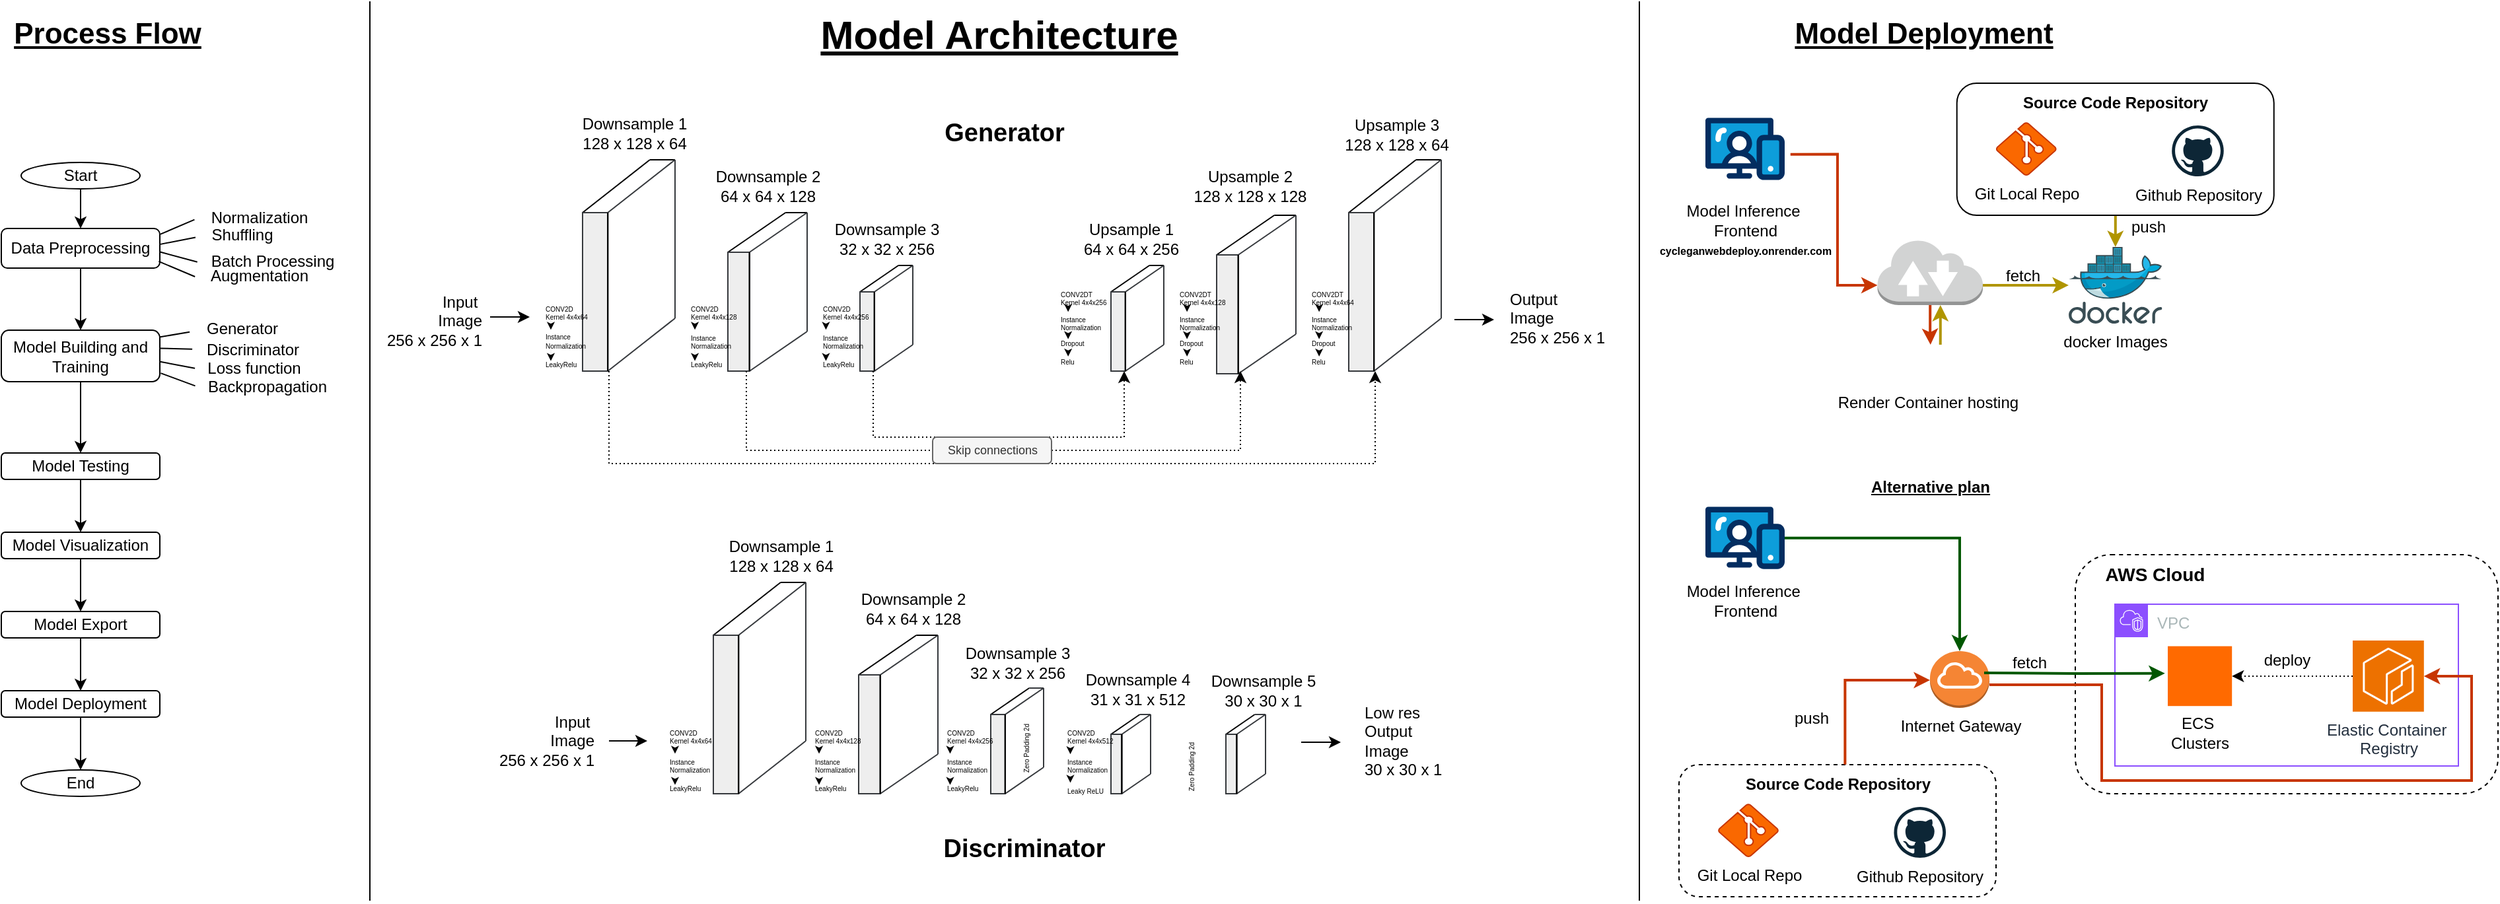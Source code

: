 <mxfile scale="1" border="25" version="27.0.5">
  <diagram name="Page-1" id="OmGCWrag1K6YVH2mU4rR">
    <mxGraphModel dx="1812" dy="1900" grid="1" gridSize="10" guides="1" tooltips="1" connect="1" arrows="1" fold="1" page="1" pageScale="1" pageWidth="1654" pageHeight="1169" math="0" shadow="0" adaptiveColors="auto">
      <root>
        <mxCell id="0" />
        <mxCell id="1" parent="0" />
        <mxCell id="TMv-9EEkAgQ-_MScjOMv-27" value="" style="edgeStyle=orthogonalEdgeStyle;rounded=0;orthogonalLoop=1;jettySize=auto;html=1;fillColor=#e3c800;strokeColor=#B09500;strokeWidth=2;" parent="1" source="TMv-9EEkAgQ-_MScjOMv-14" target="TMv-9EEkAgQ-_MScjOMv-4" edge="1">
          <mxGeometry relative="1" as="geometry">
            <Array as="points">
              <mxPoint x="1600" y="-66" />
              <mxPoint x="1600" y="-66" />
            </Array>
          </mxGeometry>
        </mxCell>
        <mxCell id="TMv-9EEkAgQ-_MScjOMv-14" value="" style="rounded=1;whiteSpace=wrap;html=1;" parent="1" vertex="1">
          <mxGeometry x="1480.36" y="-178" width="240" height="100" as="geometry" />
        </mxCell>
        <mxCell id="ysh0__bV-tm2-gGv3kF3-49" value="" style="group" parent="1" vertex="1" connectable="0">
          <mxGeometry x="440" y="-120" width="70" height="160" as="geometry" />
        </mxCell>
        <mxCell id="ysh0__bV-tm2-gGv3kF3-26" value="" style="endArrow=none;html=1;rounded=0;" parent="ysh0__bV-tm2-gGv3kF3-49" edge="1">
          <mxGeometry width="50" height="50" relative="1" as="geometry">
            <mxPoint y="40" as="sourcePoint" />
            <mxPoint x="50.909" as="targetPoint" />
          </mxGeometry>
        </mxCell>
        <mxCell id="ysh0__bV-tm2-gGv3kF3-29" value="" style="endArrow=none;html=1;rounded=0;" parent="ysh0__bV-tm2-gGv3kF3-49" edge="1">
          <mxGeometry width="50" height="50" relative="1" as="geometry">
            <mxPoint x="70" as="sourcePoint" />
            <mxPoint x="50.909" as="targetPoint" />
          </mxGeometry>
        </mxCell>
        <mxCell id="ysh0__bV-tm2-gGv3kF3-25" value="" style="endArrow=none;html=1;rounded=0;fillColor=#eeeeee;strokeColor=#36393d;" parent="ysh0__bV-tm2-gGv3kF3-49" edge="1">
          <mxGeometry width="50" height="50" relative="1" as="geometry">
            <mxPoint x="19.091" y="40" as="sourcePoint" />
            <mxPoint x="70" as="targetPoint" />
          </mxGeometry>
        </mxCell>
        <mxCell id="ysh0__bV-tm2-gGv3kF3-27" value="" style="endArrow=none;html=1;rounded=0;fillColor=#eeeeee;strokeColor=#36393d;" parent="ysh0__bV-tm2-gGv3kF3-49" edge="1">
          <mxGeometry width="50" height="50" relative="1" as="geometry">
            <mxPoint x="70" y="120" as="sourcePoint" />
            <mxPoint x="70" as="targetPoint" />
          </mxGeometry>
        </mxCell>
        <mxCell id="ysh0__bV-tm2-gGv3kF3-28" value="" style="endArrow=none;html=1;rounded=0;fillColor=#eeeeee;strokeColor=#36393d;" parent="ysh0__bV-tm2-gGv3kF3-49" edge="1">
          <mxGeometry width="50" height="50" relative="1" as="geometry">
            <mxPoint x="70" y="120" as="sourcePoint" />
            <mxPoint x="19.091" y="160" as="targetPoint" />
          </mxGeometry>
        </mxCell>
        <mxCell id="ysh0__bV-tm2-gGv3kF3-34" value="" style="group;fillColor=#eeeeee;strokeColor=#36393d;" parent="ysh0__bV-tm2-gGv3kF3-49" vertex="1" connectable="0">
          <mxGeometry y="40" width="19.091" height="120" as="geometry" />
        </mxCell>
        <mxCell id="ysh0__bV-tm2-gGv3kF3-21" value="" style="endArrow=none;html=1;rounded=0;fillColor=#eeeeee;strokeColor=#36393d;" parent="ysh0__bV-tm2-gGv3kF3-34" edge="1">
          <mxGeometry width="50" height="50" relative="1" as="geometry">
            <mxPoint y="120" as="sourcePoint" />
            <mxPoint as="targetPoint" />
          </mxGeometry>
        </mxCell>
        <mxCell id="ysh0__bV-tm2-gGv3kF3-22" value="" style="endArrow=none;html=1;rounded=0;fillColor=#eeeeee;strokeColor=#36393d;" parent="ysh0__bV-tm2-gGv3kF3-34" edge="1">
          <mxGeometry width="50" height="50" relative="1" as="geometry">
            <mxPoint x="19.091" y="120" as="sourcePoint" />
            <mxPoint x="19.091" as="targetPoint" />
          </mxGeometry>
        </mxCell>
        <mxCell id="ysh0__bV-tm2-gGv3kF3-23" value="" style="endArrow=none;html=1;rounded=0;fillColor=#eeeeee;strokeColor=#36393d;" parent="ysh0__bV-tm2-gGv3kF3-34" edge="1">
          <mxGeometry width="50" height="50" relative="1" as="geometry">
            <mxPoint x="19.091" y="120" as="sourcePoint" />
            <mxPoint y="120" as="targetPoint" />
          </mxGeometry>
        </mxCell>
        <mxCell id="ysh0__bV-tm2-gGv3kF3-24" value="" style="endArrow=none;html=1;rounded=0;fillColor=#eeeeee;strokeColor=#36393d;" parent="ysh0__bV-tm2-gGv3kF3-34" edge="1">
          <mxGeometry width="50" height="50" relative="1" as="geometry">
            <mxPoint as="sourcePoint" />
            <mxPoint x="19.091" as="targetPoint" />
          </mxGeometry>
        </mxCell>
        <mxCell id="ysh0__bV-tm2-gGv3kF3-36" value="" style="endArrow=none;html=1;rounded=0;" parent="ysh0__bV-tm2-gGv3kF3-49" edge="1">
          <mxGeometry width="50" height="50" relative="1" as="geometry">
            <mxPoint x="19.091" y="160" as="sourcePoint" />
            <mxPoint x="19.091" y="40" as="targetPoint" />
          </mxGeometry>
        </mxCell>
        <mxCell id="ysh0__bV-tm2-gGv3kF3-50" value="" style="group" parent="1" vertex="1" connectable="0">
          <mxGeometry x="550" y="-80" width="60" height="120" as="geometry" />
        </mxCell>
        <mxCell id="ysh0__bV-tm2-gGv3kF3-51" value="" style="endArrow=none;html=1;rounded=0;" parent="ysh0__bV-tm2-gGv3kF3-50" edge="1">
          <mxGeometry width="50" height="50" relative="1" as="geometry">
            <mxPoint y="30.0" as="sourcePoint" />
            <mxPoint x="43.636" as="targetPoint" />
          </mxGeometry>
        </mxCell>
        <mxCell id="ysh0__bV-tm2-gGv3kF3-52" value="" style="endArrow=none;html=1;rounded=0;" parent="ysh0__bV-tm2-gGv3kF3-50" edge="1">
          <mxGeometry width="50" height="50" relative="1" as="geometry">
            <mxPoint x="60" as="sourcePoint" />
            <mxPoint x="43.636" as="targetPoint" />
          </mxGeometry>
        </mxCell>
        <mxCell id="ysh0__bV-tm2-gGv3kF3-53" value="" style="endArrow=none;html=1;rounded=0;fillColor=#eeeeee;strokeColor=#36393d;" parent="ysh0__bV-tm2-gGv3kF3-50" edge="1">
          <mxGeometry width="50" height="50" relative="1" as="geometry">
            <mxPoint x="16.364" y="30.0" as="sourcePoint" />
            <mxPoint x="60" as="targetPoint" />
          </mxGeometry>
        </mxCell>
        <mxCell id="ysh0__bV-tm2-gGv3kF3-54" value="" style="endArrow=none;html=1;rounded=0;fillColor=#eeeeee;strokeColor=#36393d;" parent="ysh0__bV-tm2-gGv3kF3-50" edge="1">
          <mxGeometry width="50" height="50" relative="1" as="geometry">
            <mxPoint x="60" y="90.0" as="sourcePoint" />
            <mxPoint x="60" as="targetPoint" />
          </mxGeometry>
        </mxCell>
        <mxCell id="ysh0__bV-tm2-gGv3kF3-55" value="" style="endArrow=none;html=1;rounded=0;fillColor=#eeeeee;strokeColor=#36393d;" parent="ysh0__bV-tm2-gGv3kF3-50" edge="1">
          <mxGeometry width="50" height="50" relative="1" as="geometry">
            <mxPoint x="60" y="90.0" as="sourcePoint" />
            <mxPoint x="16.364" y="120.0" as="targetPoint" />
          </mxGeometry>
        </mxCell>
        <mxCell id="ysh0__bV-tm2-gGv3kF3-56" value="" style="group;fillColor=#eeeeee;strokeColor=#36393d;" parent="ysh0__bV-tm2-gGv3kF3-50" vertex="1" connectable="0">
          <mxGeometry y="30.0" width="16.364" height="90.0" as="geometry" />
        </mxCell>
        <mxCell id="ysh0__bV-tm2-gGv3kF3-57" value="" style="endArrow=none;html=1;rounded=0;fillColor=#eeeeee;strokeColor=#36393d;" parent="ysh0__bV-tm2-gGv3kF3-56" edge="1">
          <mxGeometry width="50" height="50" relative="1" as="geometry">
            <mxPoint y="90.0" as="sourcePoint" />
            <mxPoint as="targetPoint" />
          </mxGeometry>
        </mxCell>
        <mxCell id="ysh0__bV-tm2-gGv3kF3-58" value="" style="endArrow=none;html=1;rounded=0;fillColor=#eeeeee;strokeColor=#36393d;" parent="ysh0__bV-tm2-gGv3kF3-56" edge="1">
          <mxGeometry width="50" height="50" relative="1" as="geometry">
            <mxPoint x="16.364" y="90.0" as="sourcePoint" />
            <mxPoint x="16.364" as="targetPoint" />
          </mxGeometry>
        </mxCell>
        <mxCell id="ysh0__bV-tm2-gGv3kF3-59" value="" style="endArrow=none;html=1;rounded=0;fillColor=#eeeeee;strokeColor=#36393d;" parent="ysh0__bV-tm2-gGv3kF3-56" edge="1">
          <mxGeometry width="50" height="50" relative="1" as="geometry">
            <mxPoint x="16.364" y="90.0" as="sourcePoint" />
            <mxPoint y="90.0" as="targetPoint" />
          </mxGeometry>
        </mxCell>
        <mxCell id="ysh0__bV-tm2-gGv3kF3-60" value="" style="endArrow=none;html=1;rounded=0;fillColor=#eeeeee;strokeColor=#36393d;" parent="ysh0__bV-tm2-gGv3kF3-56" edge="1">
          <mxGeometry width="50" height="50" relative="1" as="geometry">
            <mxPoint as="sourcePoint" />
            <mxPoint x="16.364" as="targetPoint" />
          </mxGeometry>
        </mxCell>
        <mxCell id="ysh0__bV-tm2-gGv3kF3-61" value="" style="endArrow=none;html=1;rounded=0;" parent="ysh0__bV-tm2-gGv3kF3-50" edge="1">
          <mxGeometry width="50" height="50" relative="1" as="geometry">
            <mxPoint x="16.364" y="120.0" as="sourcePoint" />
            <mxPoint x="16.364" y="30.0" as="targetPoint" />
          </mxGeometry>
        </mxCell>
        <mxCell id="ysh0__bV-tm2-gGv3kF3-62" value="" style="group" parent="1" vertex="1" connectable="0">
          <mxGeometry x="650" y="-40" width="40" height="80" as="geometry" />
        </mxCell>
        <mxCell id="ysh0__bV-tm2-gGv3kF3-63" value="" style="endArrow=none;html=1;rounded=0;" parent="ysh0__bV-tm2-gGv3kF3-62" edge="1">
          <mxGeometry width="50" height="50" relative="1" as="geometry">
            <mxPoint y="20" as="sourcePoint" />
            <mxPoint x="29.091" as="targetPoint" />
          </mxGeometry>
        </mxCell>
        <mxCell id="ysh0__bV-tm2-gGv3kF3-64" value="" style="endArrow=none;html=1;rounded=0;" parent="ysh0__bV-tm2-gGv3kF3-62" edge="1">
          <mxGeometry width="50" height="50" relative="1" as="geometry">
            <mxPoint x="40" as="sourcePoint" />
            <mxPoint x="29.091" as="targetPoint" />
          </mxGeometry>
        </mxCell>
        <mxCell id="ysh0__bV-tm2-gGv3kF3-65" value="" style="endArrow=none;html=1;rounded=0;fillColor=#eeeeee;strokeColor=#36393d;" parent="ysh0__bV-tm2-gGv3kF3-62" edge="1">
          <mxGeometry width="50" height="50" relative="1" as="geometry">
            <mxPoint x="10.909" y="20" as="sourcePoint" />
            <mxPoint x="40" as="targetPoint" />
          </mxGeometry>
        </mxCell>
        <mxCell id="ysh0__bV-tm2-gGv3kF3-66" value="" style="endArrow=none;html=1;rounded=0;fillColor=#eeeeee;strokeColor=#36393d;" parent="ysh0__bV-tm2-gGv3kF3-62" edge="1">
          <mxGeometry width="50" height="50" relative="1" as="geometry">
            <mxPoint x="40" y="60" as="sourcePoint" />
            <mxPoint x="40" as="targetPoint" />
          </mxGeometry>
        </mxCell>
        <mxCell id="ysh0__bV-tm2-gGv3kF3-67" value="" style="endArrow=none;html=1;rounded=0;fillColor=#eeeeee;strokeColor=#36393d;" parent="ysh0__bV-tm2-gGv3kF3-62" edge="1">
          <mxGeometry width="50" height="50" relative="1" as="geometry">
            <mxPoint x="40" y="60" as="sourcePoint" />
            <mxPoint x="10.909" y="80" as="targetPoint" />
          </mxGeometry>
        </mxCell>
        <mxCell id="ysh0__bV-tm2-gGv3kF3-68" value="" style="group;fillColor=#eeeeee;strokeColor=#36393d;" parent="ysh0__bV-tm2-gGv3kF3-62" vertex="1" connectable="0">
          <mxGeometry y="20" width="10.909" height="60" as="geometry" />
        </mxCell>
        <mxCell id="ysh0__bV-tm2-gGv3kF3-69" value="" style="endArrow=none;html=1;rounded=0;fillColor=#eeeeee;strokeColor=#36393d;" parent="ysh0__bV-tm2-gGv3kF3-68" edge="1">
          <mxGeometry width="50" height="50" relative="1" as="geometry">
            <mxPoint y="60" as="sourcePoint" />
            <mxPoint as="targetPoint" />
          </mxGeometry>
        </mxCell>
        <mxCell id="ysh0__bV-tm2-gGv3kF3-70" value="" style="endArrow=none;html=1;rounded=0;fillColor=#eeeeee;strokeColor=#36393d;" parent="ysh0__bV-tm2-gGv3kF3-68" edge="1">
          <mxGeometry width="50" height="50" relative="1" as="geometry">
            <mxPoint x="10.909" y="60" as="sourcePoint" />
            <mxPoint x="10.909" as="targetPoint" />
          </mxGeometry>
        </mxCell>
        <mxCell id="ysh0__bV-tm2-gGv3kF3-71" value="" style="endArrow=none;html=1;rounded=0;fillColor=#eeeeee;strokeColor=#36393d;" parent="ysh0__bV-tm2-gGv3kF3-68" edge="1">
          <mxGeometry width="50" height="50" relative="1" as="geometry">
            <mxPoint x="10.909" y="60" as="sourcePoint" />
            <mxPoint y="60" as="targetPoint" />
          </mxGeometry>
        </mxCell>
        <mxCell id="ysh0__bV-tm2-gGv3kF3-72" value="" style="endArrow=none;html=1;rounded=0;fillColor=#eeeeee;strokeColor=#36393d;" parent="ysh0__bV-tm2-gGv3kF3-68" edge="1">
          <mxGeometry width="50" height="50" relative="1" as="geometry">
            <mxPoint as="sourcePoint" />
            <mxPoint x="10.909" as="targetPoint" />
          </mxGeometry>
        </mxCell>
        <mxCell id="ysh0__bV-tm2-gGv3kF3-73" value="" style="endArrow=none;html=1;rounded=0;" parent="ysh0__bV-tm2-gGv3kF3-62" edge="1">
          <mxGeometry width="50" height="50" relative="1" as="geometry">
            <mxPoint x="10.909" y="80" as="sourcePoint" />
            <mxPoint x="10.909" y="20" as="targetPoint" />
          </mxGeometry>
        </mxCell>
        <mxCell id="ysh0__bV-tm2-gGv3kF3-74" value="" style="group" parent="1" vertex="1" connectable="0">
          <mxGeometry x="1020" y="-120" width="70" height="160" as="geometry" />
        </mxCell>
        <mxCell id="ysh0__bV-tm2-gGv3kF3-75" value="" style="endArrow=none;html=1;rounded=0;" parent="ysh0__bV-tm2-gGv3kF3-74" edge="1">
          <mxGeometry width="50" height="50" relative="1" as="geometry">
            <mxPoint y="40" as="sourcePoint" />
            <mxPoint x="50.909" as="targetPoint" />
          </mxGeometry>
        </mxCell>
        <mxCell id="ysh0__bV-tm2-gGv3kF3-76" value="" style="endArrow=none;html=1;rounded=0;" parent="ysh0__bV-tm2-gGv3kF3-74" edge="1">
          <mxGeometry width="50" height="50" relative="1" as="geometry">
            <mxPoint x="70" as="sourcePoint" />
            <mxPoint x="50.909" as="targetPoint" />
          </mxGeometry>
        </mxCell>
        <mxCell id="ysh0__bV-tm2-gGv3kF3-77" value="" style="endArrow=none;html=1;rounded=0;fillColor=#eeeeee;strokeColor=#36393d;" parent="ysh0__bV-tm2-gGv3kF3-74" edge="1">
          <mxGeometry width="50" height="50" relative="1" as="geometry">
            <mxPoint x="19.091" y="40" as="sourcePoint" />
            <mxPoint x="70" as="targetPoint" />
          </mxGeometry>
        </mxCell>
        <mxCell id="ysh0__bV-tm2-gGv3kF3-78" value="" style="endArrow=none;html=1;rounded=0;fillColor=#eeeeee;strokeColor=#36393d;" parent="ysh0__bV-tm2-gGv3kF3-74" edge="1">
          <mxGeometry width="50" height="50" relative="1" as="geometry">
            <mxPoint x="70" y="120" as="sourcePoint" />
            <mxPoint x="70" as="targetPoint" />
          </mxGeometry>
        </mxCell>
        <mxCell id="ysh0__bV-tm2-gGv3kF3-79" value="" style="endArrow=none;html=1;rounded=0;fillColor=#eeeeee;strokeColor=#36393d;" parent="ysh0__bV-tm2-gGv3kF3-74" edge="1">
          <mxGeometry width="50" height="50" relative="1" as="geometry">
            <mxPoint x="70" y="120" as="sourcePoint" />
            <mxPoint x="19.091" y="160" as="targetPoint" />
          </mxGeometry>
        </mxCell>
        <mxCell id="ysh0__bV-tm2-gGv3kF3-80" value="" style="group;fillColor=#eeeeee;strokeColor=#36393d;" parent="ysh0__bV-tm2-gGv3kF3-74" vertex="1" connectable="0">
          <mxGeometry y="40" width="19.091" height="120" as="geometry" />
        </mxCell>
        <mxCell id="ysh0__bV-tm2-gGv3kF3-81" value="" style="endArrow=none;html=1;rounded=0;fillColor=#eeeeee;strokeColor=#36393d;" parent="ysh0__bV-tm2-gGv3kF3-80" edge="1">
          <mxGeometry width="50" height="50" relative="1" as="geometry">
            <mxPoint y="120" as="sourcePoint" />
            <mxPoint as="targetPoint" />
          </mxGeometry>
        </mxCell>
        <mxCell id="ysh0__bV-tm2-gGv3kF3-82" value="" style="endArrow=none;html=1;rounded=0;fillColor=#eeeeee;strokeColor=#36393d;" parent="ysh0__bV-tm2-gGv3kF3-80" edge="1">
          <mxGeometry width="50" height="50" relative="1" as="geometry">
            <mxPoint x="19.091" y="120" as="sourcePoint" />
            <mxPoint x="19.091" as="targetPoint" />
          </mxGeometry>
        </mxCell>
        <mxCell id="ysh0__bV-tm2-gGv3kF3-83" value="" style="endArrow=none;html=1;rounded=0;fillColor=#eeeeee;strokeColor=#36393d;" parent="ysh0__bV-tm2-gGv3kF3-80" edge="1">
          <mxGeometry width="50" height="50" relative="1" as="geometry">
            <mxPoint x="19.091" y="120" as="sourcePoint" />
            <mxPoint y="120" as="targetPoint" />
          </mxGeometry>
        </mxCell>
        <mxCell id="ysh0__bV-tm2-gGv3kF3-84" value="" style="endArrow=none;html=1;rounded=0;fillColor=#eeeeee;strokeColor=#36393d;" parent="ysh0__bV-tm2-gGv3kF3-80" edge="1">
          <mxGeometry width="50" height="50" relative="1" as="geometry">
            <mxPoint as="sourcePoint" />
            <mxPoint x="19.091" as="targetPoint" />
          </mxGeometry>
        </mxCell>
        <mxCell id="ysh0__bV-tm2-gGv3kF3-85" value="" style="endArrow=none;html=1;rounded=0;" parent="ysh0__bV-tm2-gGv3kF3-74" edge="1">
          <mxGeometry width="50" height="50" relative="1" as="geometry">
            <mxPoint x="19.091" y="160" as="sourcePoint" />
            <mxPoint x="19.091" y="40" as="targetPoint" />
          </mxGeometry>
        </mxCell>
        <mxCell id="ysh0__bV-tm2-gGv3kF3-86" value="" style="group" parent="1" vertex="1" connectable="0">
          <mxGeometry x="920" y="-78" width="60" height="120" as="geometry" />
        </mxCell>
        <mxCell id="ysh0__bV-tm2-gGv3kF3-87" value="" style="endArrow=none;html=1;rounded=0;" parent="ysh0__bV-tm2-gGv3kF3-86" edge="1">
          <mxGeometry width="50" height="50" relative="1" as="geometry">
            <mxPoint y="30.0" as="sourcePoint" />
            <mxPoint x="43.636" as="targetPoint" />
          </mxGeometry>
        </mxCell>
        <mxCell id="ysh0__bV-tm2-gGv3kF3-88" value="" style="endArrow=none;html=1;rounded=0;" parent="ysh0__bV-tm2-gGv3kF3-86" edge="1">
          <mxGeometry width="50" height="50" relative="1" as="geometry">
            <mxPoint x="60" as="sourcePoint" />
            <mxPoint x="43.636" as="targetPoint" />
          </mxGeometry>
        </mxCell>
        <mxCell id="ysh0__bV-tm2-gGv3kF3-89" value="" style="endArrow=none;html=1;rounded=0;fillColor=#eeeeee;strokeColor=#36393d;" parent="ysh0__bV-tm2-gGv3kF3-86" edge="1">
          <mxGeometry width="50" height="50" relative="1" as="geometry">
            <mxPoint x="16.364" y="30.0" as="sourcePoint" />
            <mxPoint x="60" as="targetPoint" />
          </mxGeometry>
        </mxCell>
        <mxCell id="ysh0__bV-tm2-gGv3kF3-90" value="" style="endArrow=none;html=1;rounded=0;fillColor=#eeeeee;strokeColor=#36393d;" parent="ysh0__bV-tm2-gGv3kF3-86" edge="1">
          <mxGeometry width="50" height="50" relative="1" as="geometry">
            <mxPoint x="60" y="90.0" as="sourcePoint" />
            <mxPoint x="60" as="targetPoint" />
          </mxGeometry>
        </mxCell>
        <mxCell id="ysh0__bV-tm2-gGv3kF3-91" value="" style="endArrow=none;html=1;rounded=0;fillColor=#eeeeee;strokeColor=#36393d;" parent="ysh0__bV-tm2-gGv3kF3-86" edge="1">
          <mxGeometry width="50" height="50" relative="1" as="geometry">
            <mxPoint x="60" y="90.0" as="sourcePoint" />
            <mxPoint x="16.364" y="120.0" as="targetPoint" />
          </mxGeometry>
        </mxCell>
        <mxCell id="ysh0__bV-tm2-gGv3kF3-92" value="" style="group;fillColor=#eeeeee;strokeColor=#36393d;" parent="ysh0__bV-tm2-gGv3kF3-86" vertex="1" connectable="0">
          <mxGeometry y="30.0" width="16.364" height="90.0" as="geometry" />
        </mxCell>
        <mxCell id="ysh0__bV-tm2-gGv3kF3-93" value="" style="endArrow=none;html=1;rounded=0;fillColor=#eeeeee;strokeColor=#36393d;" parent="ysh0__bV-tm2-gGv3kF3-92" edge="1">
          <mxGeometry width="50" height="50" relative="1" as="geometry">
            <mxPoint y="90.0" as="sourcePoint" />
            <mxPoint as="targetPoint" />
          </mxGeometry>
        </mxCell>
        <mxCell id="ysh0__bV-tm2-gGv3kF3-94" value="" style="endArrow=none;html=1;rounded=0;fillColor=#eeeeee;strokeColor=#36393d;" parent="ysh0__bV-tm2-gGv3kF3-92" edge="1">
          <mxGeometry width="50" height="50" relative="1" as="geometry">
            <mxPoint x="16.364" y="90.0" as="sourcePoint" />
            <mxPoint x="16.364" as="targetPoint" />
          </mxGeometry>
        </mxCell>
        <mxCell id="ysh0__bV-tm2-gGv3kF3-95" value="" style="endArrow=none;html=1;rounded=0;fillColor=#eeeeee;strokeColor=#36393d;" parent="ysh0__bV-tm2-gGv3kF3-92" edge="1">
          <mxGeometry width="50" height="50" relative="1" as="geometry">
            <mxPoint x="16.364" y="90.0" as="sourcePoint" />
            <mxPoint y="90.0" as="targetPoint" />
          </mxGeometry>
        </mxCell>
        <mxCell id="ysh0__bV-tm2-gGv3kF3-96" value="" style="endArrow=none;html=1;rounded=0;fillColor=#eeeeee;strokeColor=#36393d;" parent="ysh0__bV-tm2-gGv3kF3-92" edge="1">
          <mxGeometry width="50" height="50" relative="1" as="geometry">
            <mxPoint as="sourcePoint" />
            <mxPoint x="16.364" as="targetPoint" />
          </mxGeometry>
        </mxCell>
        <mxCell id="ysh0__bV-tm2-gGv3kF3-97" value="" style="endArrow=none;html=1;rounded=0;" parent="ysh0__bV-tm2-gGv3kF3-86" edge="1">
          <mxGeometry width="50" height="50" relative="1" as="geometry">
            <mxPoint x="16.364" y="120.0" as="sourcePoint" />
            <mxPoint x="16.364" y="30.0" as="targetPoint" />
          </mxGeometry>
        </mxCell>
        <mxCell id="ysh0__bV-tm2-gGv3kF3-98" value="" style="group" parent="1" vertex="1" connectable="0">
          <mxGeometry x="840" y="-40" width="40" height="80" as="geometry" />
        </mxCell>
        <mxCell id="ysh0__bV-tm2-gGv3kF3-99" value="" style="endArrow=none;html=1;rounded=0;" parent="ysh0__bV-tm2-gGv3kF3-98" edge="1">
          <mxGeometry width="50" height="50" relative="1" as="geometry">
            <mxPoint y="20" as="sourcePoint" />
            <mxPoint x="29.091" as="targetPoint" />
          </mxGeometry>
        </mxCell>
        <mxCell id="ysh0__bV-tm2-gGv3kF3-100" value="" style="endArrow=none;html=1;rounded=0;" parent="ysh0__bV-tm2-gGv3kF3-98" edge="1">
          <mxGeometry width="50" height="50" relative="1" as="geometry">
            <mxPoint x="40" as="sourcePoint" />
            <mxPoint x="29.091" as="targetPoint" />
          </mxGeometry>
        </mxCell>
        <mxCell id="ysh0__bV-tm2-gGv3kF3-101" value="" style="endArrow=none;html=1;rounded=0;fillColor=#eeeeee;strokeColor=#36393d;" parent="ysh0__bV-tm2-gGv3kF3-98" edge="1">
          <mxGeometry width="50" height="50" relative="1" as="geometry">
            <mxPoint x="10.909" y="20" as="sourcePoint" />
            <mxPoint x="40" as="targetPoint" />
          </mxGeometry>
        </mxCell>
        <mxCell id="ysh0__bV-tm2-gGv3kF3-102" value="" style="endArrow=none;html=1;rounded=0;fillColor=#eeeeee;strokeColor=#36393d;" parent="ysh0__bV-tm2-gGv3kF3-98" edge="1">
          <mxGeometry width="50" height="50" relative="1" as="geometry">
            <mxPoint x="40" y="60" as="sourcePoint" />
            <mxPoint x="40" as="targetPoint" />
          </mxGeometry>
        </mxCell>
        <mxCell id="ysh0__bV-tm2-gGv3kF3-103" value="" style="endArrow=none;html=1;rounded=0;fillColor=#eeeeee;strokeColor=#36393d;" parent="ysh0__bV-tm2-gGv3kF3-98" edge="1">
          <mxGeometry width="50" height="50" relative="1" as="geometry">
            <mxPoint x="40" y="60" as="sourcePoint" />
            <mxPoint x="10.909" y="80" as="targetPoint" />
          </mxGeometry>
        </mxCell>
        <mxCell id="ysh0__bV-tm2-gGv3kF3-104" value="" style="group;fillColor=#eeeeee;strokeColor=#36393d;" parent="ysh0__bV-tm2-gGv3kF3-98" vertex="1" connectable="0">
          <mxGeometry y="20" width="10.909" height="60" as="geometry" />
        </mxCell>
        <mxCell id="ysh0__bV-tm2-gGv3kF3-105" value="" style="endArrow=none;html=1;rounded=0;fillColor=#eeeeee;strokeColor=#36393d;" parent="ysh0__bV-tm2-gGv3kF3-104" edge="1">
          <mxGeometry width="50" height="50" relative="1" as="geometry">
            <mxPoint y="60" as="sourcePoint" />
            <mxPoint as="targetPoint" />
          </mxGeometry>
        </mxCell>
        <mxCell id="ysh0__bV-tm2-gGv3kF3-106" value="" style="endArrow=none;html=1;rounded=0;fillColor=#eeeeee;strokeColor=#36393d;" parent="ysh0__bV-tm2-gGv3kF3-104" edge="1">
          <mxGeometry width="50" height="50" relative="1" as="geometry">
            <mxPoint x="10.909" y="60" as="sourcePoint" />
            <mxPoint x="10.909" as="targetPoint" />
          </mxGeometry>
        </mxCell>
        <mxCell id="ysh0__bV-tm2-gGv3kF3-107" value="" style="endArrow=none;html=1;rounded=0;fillColor=#eeeeee;strokeColor=#36393d;" parent="ysh0__bV-tm2-gGv3kF3-104" edge="1">
          <mxGeometry width="50" height="50" relative="1" as="geometry">
            <mxPoint x="10.909" y="60" as="sourcePoint" />
            <mxPoint y="60" as="targetPoint" />
          </mxGeometry>
        </mxCell>
        <mxCell id="ysh0__bV-tm2-gGv3kF3-108" value="" style="endArrow=none;html=1;rounded=0;fillColor=#eeeeee;strokeColor=#36393d;" parent="ysh0__bV-tm2-gGv3kF3-104" edge="1">
          <mxGeometry width="50" height="50" relative="1" as="geometry">
            <mxPoint as="sourcePoint" />
            <mxPoint x="10.909" as="targetPoint" />
          </mxGeometry>
        </mxCell>
        <mxCell id="ysh0__bV-tm2-gGv3kF3-109" value="" style="endArrow=none;html=1;rounded=0;" parent="ysh0__bV-tm2-gGv3kF3-98" edge="1">
          <mxGeometry width="50" height="50" relative="1" as="geometry">
            <mxPoint x="10.909" y="80" as="sourcePoint" />
            <mxPoint x="10.909" y="20" as="targetPoint" />
          </mxGeometry>
        </mxCell>
        <mxCell id="ysh0__bV-tm2-gGv3kF3-128" style="edgeStyle=orthogonalEdgeStyle;rounded=0;orthogonalLoop=1;jettySize=auto;html=1;entryX=0.5;entryY=0;entryDx=0;entryDy=0;" parent="1" source="ysh0__bV-tm2-gGv3kF3-113" target="ysh0__bV-tm2-gGv3kF3-125" edge="1">
          <mxGeometry relative="1" as="geometry" />
        </mxCell>
        <mxCell id="ysh0__bV-tm2-gGv3kF3-113" value="Data Preprocessing" style="rounded=1;whiteSpace=wrap;html=1;" parent="1" vertex="1">
          <mxGeometry y="-68" width="120" height="30" as="geometry" />
        </mxCell>
        <mxCell id="ysh0__bV-tm2-gGv3kF3-132" style="edgeStyle=orthogonalEdgeStyle;rounded=0;orthogonalLoop=1;jettySize=auto;html=1;exitX=0.5;exitY=1;exitDx=0;exitDy=0;entryX=0.5;entryY=0;entryDx=0;entryDy=0;" parent="1" source="ysh0__bV-tm2-gGv3kF3-114" target="ysh0__bV-tm2-gGv3kF3-113" edge="1">
          <mxGeometry relative="1" as="geometry" />
        </mxCell>
        <mxCell id="ysh0__bV-tm2-gGv3kF3-114" value="Start" style="ellipse;whiteSpace=wrap;html=1;" parent="1" vertex="1">
          <mxGeometry x="15" y="-118" width="90" height="20" as="geometry" />
        </mxCell>
        <mxCell id="ysh0__bV-tm2-gGv3kF3-116" value="" style="endArrow=none;html=1;rounded=0;entryX=0.012;entryY=0.545;entryDx=0;entryDy=0;entryPerimeter=0;exitX=1.004;exitY=0.144;exitDx=0;exitDy=0;exitPerimeter=0;" parent="1" source="ysh0__bV-tm2-gGv3kF3-113" target="ysh0__bV-tm2-gGv3kF3-117" edge="1">
          <mxGeometry width="50" height="50" relative="1" as="geometry">
            <mxPoint x="120" y="-62" as="sourcePoint" />
            <mxPoint x="160" y="-57" as="targetPoint" />
          </mxGeometry>
        </mxCell>
        <mxCell id="ysh0__bV-tm2-gGv3kF3-117" value="Normalization" style="text;html=1;align=center;verticalAlign=middle;resizable=0;points=[];autosize=1;strokeColor=none;fillColor=none;" parent="1" vertex="1">
          <mxGeometry x="145" y="-91" width="100" height="30" as="geometry" />
        </mxCell>
        <mxCell id="ysh0__bV-tm2-gGv3kF3-118" value="" style="endArrow=none;html=1;rounded=0;exitX=1.004;exitY=0.398;exitDx=0;exitDy=0;exitPerimeter=0;entryX=0;entryY=0.56;entryDx=0;entryDy=0;entryPerimeter=0;" parent="1" source="ysh0__bV-tm2-gGv3kF3-113" target="ysh0__bV-tm2-gGv3kF3-119" edge="1">
          <mxGeometry width="50" height="50" relative="1" as="geometry">
            <mxPoint x="120" y="-42" as="sourcePoint" />
            <mxPoint x="158" y="-42" as="targetPoint" />
          </mxGeometry>
        </mxCell>
        <mxCell id="ysh0__bV-tm2-gGv3kF3-119" value="Shuffling" style="text;html=1;align=center;verticalAlign=middle;resizable=0;points=[];autosize=1;strokeColor=none;fillColor=none;" parent="1" vertex="1">
          <mxGeometry x="147" y="-78" width="70" height="30" as="geometry" />
        </mxCell>
        <mxCell id="ysh0__bV-tm2-gGv3kF3-120" value="" style="endArrow=none;html=1;rounded=0;exitX=1.001;exitY=0.593;exitDx=0;exitDy=0;exitPerimeter=0;entryX=0.028;entryY=0.513;entryDx=0;entryDy=0;entryPerimeter=0;" parent="1" source="ysh0__bV-tm2-gGv3kF3-113" target="ysh0__bV-tm2-gGv3kF3-121" edge="1">
          <mxGeometry width="50" height="50" relative="1" as="geometry">
            <mxPoint x="120" y="-28" as="sourcePoint" />
            <mxPoint x="140" y="-28" as="targetPoint" />
          </mxGeometry>
        </mxCell>
        <mxCell id="ysh0__bV-tm2-gGv3kF3-121" value="Batch Processing" style="text;html=1;align=center;verticalAlign=middle;resizable=0;points=[];autosize=1;strokeColor=none;fillColor=none;" parent="1" vertex="1">
          <mxGeometry x="145" y="-58" width="120" height="30" as="geometry" />
        </mxCell>
        <mxCell id="ysh0__bV-tm2-gGv3kF3-122" value="" style="endArrow=none;html=1;rounded=0;entryX=0.016;entryY=0.516;entryDx=0;entryDy=0;entryPerimeter=0;exitX=0.993;exitY=0.832;exitDx=0;exitDy=0;exitPerimeter=0;" parent="1" source="ysh0__bV-tm2-gGv3kF3-113" target="ysh0__bV-tm2-gGv3kF3-123" edge="1">
          <mxGeometry width="50" height="50" relative="1" as="geometry">
            <mxPoint x="121" y="-18" as="sourcePoint" />
            <mxPoint x="128" y="53" as="targetPoint" />
          </mxGeometry>
        </mxCell>
        <mxCell id="ysh0__bV-tm2-gGv3kF3-123" value="Augmentation" style="text;html=1;align=center;verticalAlign=middle;resizable=0;points=[];autosize=1;strokeColor=none;fillColor=none;" parent="1" vertex="1">
          <mxGeometry x="145" y="-47" width="100" height="30" as="geometry" />
        </mxCell>
        <mxCell id="ysh0__bV-tm2-gGv3kF3-130" style="edgeStyle=orthogonalEdgeStyle;rounded=0;orthogonalLoop=1;jettySize=auto;html=1;exitX=0.5;exitY=1;exitDx=0;exitDy=0;entryX=0.5;entryY=0;entryDx=0;entryDy=0;" parent="1" source="ysh0__bV-tm2-gGv3kF3-125" target="ysh0__bV-tm2-gGv3kF3-126" edge="1">
          <mxGeometry relative="1" as="geometry" />
        </mxCell>
        <mxCell id="ysh0__bV-tm2-gGv3kF3-125" value="Model Building and Training" style="rounded=1;whiteSpace=wrap;html=1;" parent="1" vertex="1">
          <mxGeometry y="9" width="120" height="39" as="geometry" />
        </mxCell>
        <mxCell id="ysh0__bV-tm2-gGv3kF3-131" style="edgeStyle=orthogonalEdgeStyle;rounded=0;orthogonalLoop=1;jettySize=auto;html=1;exitX=0.5;exitY=1;exitDx=0;exitDy=0;entryX=0.5;entryY=0;entryDx=0;entryDy=0;" parent="1" source="ysh0__bV-tm2-gGv3kF3-126" target="ysh0__bV-tm2-gGv3kF3-127" edge="1">
          <mxGeometry relative="1" as="geometry" />
        </mxCell>
        <mxCell id="ysh0__bV-tm2-gGv3kF3-126" value="Model Testing" style="rounded=1;whiteSpace=wrap;html=1;" parent="1" vertex="1">
          <mxGeometry y="102" width="120" height="20" as="geometry" />
        </mxCell>
        <mxCell id="ysh0__bV-tm2-gGv3kF3-140" style="edgeStyle=orthogonalEdgeStyle;rounded=0;orthogonalLoop=1;jettySize=auto;html=1;exitX=0.5;exitY=1;exitDx=0;exitDy=0;entryX=0.5;entryY=0;entryDx=0;entryDy=0;" parent="1" source="ysh0__bV-tm2-gGv3kF3-127" target="ysh0__bV-tm2-gGv3kF3-138" edge="1">
          <mxGeometry relative="1" as="geometry">
            <mxPoint x="60" y="202.0" as="sourcePoint" />
          </mxGeometry>
        </mxCell>
        <mxCell id="ysh0__bV-tm2-gGv3kF3-127" value="Model Visualization" style="rounded=1;whiteSpace=wrap;html=1;" parent="1" vertex="1">
          <mxGeometry y="162" width="120" height="20" as="geometry" />
        </mxCell>
        <mxCell id="ysh0__bV-tm2-gGv3kF3-133" value="Generator" style="text;html=1;align=center;verticalAlign=middle;resizable=0;points=[];autosize=1;strokeColor=none;fillColor=none;" parent="1" vertex="1">
          <mxGeometry x="142" y="-7" width="80" height="30" as="geometry" />
        </mxCell>
        <mxCell id="ysh0__bV-tm2-gGv3kF3-134" value="Discriminator" style="text;html=1;align=center;verticalAlign=middle;resizable=0;points=[];autosize=1;strokeColor=none;fillColor=none;" parent="1" vertex="1">
          <mxGeometry x="145" y="9" width="90" height="30" as="geometry" />
        </mxCell>
        <mxCell id="ysh0__bV-tm2-gGv3kF3-135" value="Loss function" style="text;html=1;align=center;verticalAlign=middle;resizable=0;points=[];autosize=1;strokeColor=none;fillColor=none;" parent="1" vertex="1">
          <mxGeometry x="146" y="23" width="90" height="30" as="geometry" />
        </mxCell>
        <mxCell id="ysh0__bV-tm2-gGv3kF3-136" value="Backpropagation" style="text;html=1;align=center;verticalAlign=middle;resizable=0;points=[];autosize=1;strokeColor=none;fillColor=none;" parent="1" vertex="1">
          <mxGeometry x="146" y="37" width="110" height="30" as="geometry" />
        </mxCell>
        <mxCell id="ysh0__bV-tm2-gGv3kF3-137" value="End" style="ellipse;whiteSpace=wrap;html=1;" parent="1" vertex="1">
          <mxGeometry x="15" y="342" width="90" height="20" as="geometry" />
        </mxCell>
        <mxCell id="ysh0__bV-tm2-gGv3kF3-141" style="edgeStyle=orthogonalEdgeStyle;rounded=0;orthogonalLoop=1;jettySize=auto;html=1;exitX=0.5;exitY=1;exitDx=0;exitDy=0;entryX=0.5;entryY=0;entryDx=0;entryDy=0;" parent="1" source="ysh0__bV-tm2-gGv3kF3-138" target="ysh0__bV-tm2-gGv3kF3-139" edge="1">
          <mxGeometry relative="1" as="geometry" />
        </mxCell>
        <mxCell id="ysh0__bV-tm2-gGv3kF3-138" value="Model Export" style="rounded=1;whiteSpace=wrap;html=1;" parent="1" vertex="1">
          <mxGeometry y="222" width="120" height="20" as="geometry" />
        </mxCell>
        <mxCell id="ysh0__bV-tm2-gGv3kF3-142" style="edgeStyle=orthogonalEdgeStyle;rounded=0;orthogonalLoop=1;jettySize=auto;html=1;exitX=0.5;exitY=1;exitDx=0;exitDy=0;entryX=0.5;entryY=0;entryDx=0;entryDy=0;" parent="1" source="ysh0__bV-tm2-gGv3kF3-139" target="ysh0__bV-tm2-gGv3kF3-137" edge="1">
          <mxGeometry relative="1" as="geometry" />
        </mxCell>
        <mxCell id="ysh0__bV-tm2-gGv3kF3-139" value="Model Deployment" style="rounded=1;whiteSpace=wrap;html=1;" parent="1" vertex="1">
          <mxGeometry y="282" width="120" height="20" as="geometry" />
        </mxCell>
        <mxCell id="ysh0__bV-tm2-gGv3kF3-143" value="" style="endArrow=none;html=1;rounded=0;entryX=0.007;entryY=0.58;entryDx=0;entryDy=0;entryPerimeter=0;exitX=0.997;exitY=0.135;exitDx=0;exitDy=0;exitPerimeter=0;" parent="1" source="ysh0__bV-tm2-gGv3kF3-125" target="ysh0__bV-tm2-gGv3kF3-133" edge="1">
          <mxGeometry width="50" height="50" relative="1" as="geometry">
            <mxPoint x="120" y="23" as="sourcePoint" />
            <mxPoint x="146" y="3" as="targetPoint" />
          </mxGeometry>
        </mxCell>
        <mxCell id="ysh0__bV-tm2-gGv3kF3-144" value="" style="endArrow=none;html=1;rounded=0;entryX=-0.005;entryY=0.478;entryDx=0;entryDy=0;entryPerimeter=0;exitX=1.001;exitY=0.353;exitDx=0;exitDy=0;exitPerimeter=0;" parent="1" source="ysh0__bV-tm2-gGv3kF3-125" target="ysh0__bV-tm2-gGv3kF3-134" edge="1">
          <mxGeometry width="50" height="50" relative="1" as="geometry">
            <mxPoint x="120" y="22" as="sourcePoint" />
            <mxPoint x="156" y="16" as="targetPoint" />
          </mxGeometry>
        </mxCell>
        <mxCell id="ysh0__bV-tm2-gGv3kF3-145" value="" style="endArrow=none;html=1;rounded=0;entryX=0.006;entryY=0.496;entryDx=0;entryDy=0;entryPerimeter=0;exitX=1.002;exitY=0.612;exitDx=0;exitDy=0;exitPerimeter=0;" parent="1" source="ysh0__bV-tm2-gGv3kF3-125" target="ysh0__bV-tm2-gGv3kF3-135" edge="1">
          <mxGeometry width="50" height="50" relative="1" as="geometry">
            <mxPoint x="130" y="33" as="sourcePoint" />
            <mxPoint x="157" y="31" as="targetPoint" />
          </mxGeometry>
        </mxCell>
        <mxCell id="ysh0__bV-tm2-gGv3kF3-146" value="" style="endArrow=none;html=1;rounded=0;entryX=0.007;entryY=0.473;entryDx=0;entryDy=0;entryPerimeter=0;exitX=1.006;exitY=0.835;exitDx=0;exitDy=0;exitPerimeter=0;" parent="1" source="ysh0__bV-tm2-gGv3kF3-125" target="ysh0__bV-tm2-gGv3kF3-136" edge="1">
          <mxGeometry width="50" height="50" relative="1" as="geometry">
            <mxPoint x="120" y="42" as="sourcePoint" />
            <mxPoint x="161" y="48" as="targetPoint" />
          </mxGeometry>
        </mxCell>
        <mxCell id="ysh0__bV-tm2-gGv3kF3-147" value="Process Flow" style="text;html=1;align=center;verticalAlign=middle;resizable=0;points=[];autosize=1;strokeColor=none;fillColor=none;fontStyle=5;fontSize=22;horizontal=1;labelBackgroundColor=none;labelBorderColor=none;textShadow=0;" parent="1" vertex="1">
          <mxGeometry y="-235" width="160" height="40" as="geometry" />
        </mxCell>
        <mxCell id="ysh0__bV-tm2-gGv3kF3-148" value="Model Architecture" style="text;html=1;align=center;verticalAlign=middle;resizable=0;points=[];autosize=1;strokeColor=none;fillColor=none;fontStyle=5;fontSize=30;" parent="1" vertex="1">
          <mxGeometry x="620" y="-240" width="270" height="50" as="geometry" />
        </mxCell>
        <mxCell id="ysh0__bV-tm2-gGv3kF3-149" value="Down&lt;span style=&quot;background-color: transparent; color: light-dark(rgb(0, 0, 0), rgb(255, 255, 255));&quot;&gt;sample 1&lt;/span&gt;&lt;div&gt;&lt;span style=&quot;background-color: transparent; color: light-dark(rgb(0, 0, 0), rgb(255, 255, 255));&quot;&gt;128 x 128 x 64&lt;/span&gt;&lt;/div&gt;" style="text;html=1;align=center;verticalAlign=middle;resizable=0;points=[];autosize=1;strokeColor=none;fillColor=none;rotation=0;horizontal=1;" parent="1" vertex="1">
          <mxGeometry x="429" y="-160" width="100" height="40" as="geometry" />
        </mxCell>
        <mxCell id="ysh0__bV-tm2-gGv3kF3-150" value="Downsample 2&lt;div&gt;64 x 64 x 128&lt;/div&gt;" style="text;html=1;align=center;verticalAlign=middle;resizable=0;points=[];autosize=1;strokeColor=none;fillColor=none;rotation=0;horizontal=1;" parent="1" vertex="1">
          <mxGeometry x="530" y="-120" width="100" height="40" as="geometry" />
        </mxCell>
        <mxCell id="ysh0__bV-tm2-gGv3kF3-151" value="Downsample 3&lt;div&gt;32 x 32 x 256&lt;/div&gt;" style="text;html=1;align=center;verticalAlign=middle;resizable=0;points=[];autosize=1;strokeColor=none;fillColor=none;horizontal=1;" parent="1" vertex="1">
          <mxGeometry x="620" y="-80" width="100" height="40" as="geometry" />
        </mxCell>
        <mxCell id="ysh0__bV-tm2-gGv3kF3-152" value="Upsample 2&lt;div&gt;128 x 128 x 128&lt;/div&gt;" style="text;html=1;align=center;verticalAlign=middle;resizable=0;points=[];autosize=1;strokeColor=none;fillColor=none;horizontal=1;rotation=0;" parent="1" vertex="1">
          <mxGeometry x="890" y="-120" width="110" height="40" as="geometry" />
        </mxCell>
        <mxCell id="ysh0__bV-tm2-gGv3kF3-154" value="Upsample 3&lt;div&gt;128 x 128 x 64&lt;/div&gt;" style="text;html=1;align=center;verticalAlign=middle;resizable=0;points=[];autosize=1;strokeColor=none;fillColor=none;horizontal=1;" parent="1" vertex="1">
          <mxGeometry x="1006" y="-159" width="100" height="40" as="geometry" />
        </mxCell>
        <mxCell id="ysh0__bV-tm2-gGv3kF3-155" value="Upsample 1&lt;div&gt;64 x 64 x 256&lt;/div&gt;" style="text;html=1;align=center;verticalAlign=middle;resizable=0;points=[];autosize=1;strokeColor=none;fillColor=none;rotation=0;" parent="1" vertex="1">
          <mxGeometry x="805" y="-80" width="100" height="40" as="geometry" />
        </mxCell>
        <mxCell id="ysh0__bV-tm2-gGv3kF3-158" value="" style="edgeStyle=none;orthogonalLoop=1;jettySize=auto;html=1;rounded=0;dashed=1;dashPattern=1 2;" parent="1" edge="1">
          <mxGeometry width="100" relative="1" as="geometry">
            <mxPoint x="660" y="40" as="sourcePoint" />
            <mxPoint x="850" y="40" as="targetPoint" />
            <Array as="points">
              <mxPoint x="660" y="90" />
              <mxPoint x="850" y="90" />
            </Array>
          </mxGeometry>
        </mxCell>
        <mxCell id="ysh0__bV-tm2-gGv3kF3-159" value="" style="edgeStyle=none;orthogonalLoop=1;jettySize=auto;html=1;rounded=0;dashed=1;dashPattern=1 2;" parent="1" edge="1">
          <mxGeometry width="100" relative="1" as="geometry">
            <mxPoint x="564" y="40" as="sourcePoint" />
            <mxPoint x="938" y="40" as="targetPoint" />
            <Array as="points">
              <mxPoint x="564" y="100" />
              <mxPoint x="938" y="100" />
            </Array>
          </mxGeometry>
        </mxCell>
        <mxCell id="ysh0__bV-tm2-gGv3kF3-161" value="" style="edgeStyle=none;orthogonalLoop=1;jettySize=auto;html=1;rounded=0;dashed=1;dashPattern=1 2;" parent="1" edge="1">
          <mxGeometry width="100" relative="1" as="geometry">
            <mxPoint x="460" y="40" as="sourcePoint" />
            <mxPoint x="1040" y="40" as="targetPoint" />
            <Array as="points">
              <mxPoint x="460" y="110" />
              <mxPoint x="1040" y="110" />
            </Array>
          </mxGeometry>
        </mxCell>
        <mxCell id="ysh0__bV-tm2-gGv3kF3-163" value="Skip connections" style="text;html=1;align=center;verticalAlign=middle;resizable=0;points=[];autosize=1;strokeColor=#666666;fillColor=#f5f5f5;fontSize=9;fontColor=#333333;rounded=1;" parent="1" vertex="1">
          <mxGeometry x="705" y="90" width="90" height="20" as="geometry" />
        </mxCell>
        <mxCell id="ysh0__bV-tm2-gGv3kF3-164" value="Input&amp;nbsp;&lt;div&gt;Image&lt;/div&gt;&lt;div&gt;256 x 256 x 1&lt;/div&gt;" style="text;html=1;align=right;verticalAlign=middle;resizable=0;points=[];autosize=1;strokeColor=none;fillColor=none;" parent="1" vertex="1">
          <mxGeometry x="265" y="-28" width="100" height="60" as="geometry" />
        </mxCell>
        <mxCell id="ysh0__bV-tm2-gGv3kF3-165" value="Output&amp;nbsp;&lt;div&gt;Image&lt;/div&gt;&lt;div&gt;256 x 256 x 1&lt;/div&gt;" style="text;html=1;align=left;verticalAlign=middle;resizable=0;points=[];autosize=1;strokeColor=none;fillColor=none;" parent="1" vertex="1">
          <mxGeometry x="1140" y="-30" width="100" height="60" as="geometry" />
        </mxCell>
        <mxCell id="ysh0__bV-tm2-gGv3kF3-168" value="" style="edgeStyle=none;orthogonalLoop=1;jettySize=auto;html=1;rounded=0;" parent="1" edge="1">
          <mxGeometry width="100" relative="1" as="geometry">
            <mxPoint x="1100" y="1" as="sourcePoint" />
            <mxPoint x="1130" y="1" as="targetPoint" />
            <Array as="points" />
          </mxGeometry>
        </mxCell>
        <mxCell id="ysh0__bV-tm2-gGv3kF3-171" value="Generator" style="text;html=1;align=center;verticalAlign=middle;resizable=0;points=[];autosize=1;strokeColor=none;fillColor=none;fontSize=19;fontStyle=1" parent="1" vertex="1">
          <mxGeometry x="704" y="-160" width="110" height="40" as="geometry" />
        </mxCell>
        <mxCell id="ysh0__bV-tm2-gGv3kF3-172" value="" style="group" parent="1" vertex="1" connectable="0">
          <mxGeometry x="539" y="200" width="70" height="160" as="geometry" />
        </mxCell>
        <mxCell id="ysh0__bV-tm2-gGv3kF3-173" value="" style="endArrow=none;html=1;rounded=0;" parent="ysh0__bV-tm2-gGv3kF3-172" edge="1">
          <mxGeometry width="50" height="50" relative="1" as="geometry">
            <mxPoint y="40" as="sourcePoint" />
            <mxPoint x="50.909" as="targetPoint" />
          </mxGeometry>
        </mxCell>
        <mxCell id="ysh0__bV-tm2-gGv3kF3-174" value="" style="endArrow=none;html=1;rounded=0;" parent="ysh0__bV-tm2-gGv3kF3-172" edge="1">
          <mxGeometry width="50" height="50" relative="1" as="geometry">
            <mxPoint x="70" as="sourcePoint" />
            <mxPoint x="50.909" as="targetPoint" />
          </mxGeometry>
        </mxCell>
        <mxCell id="ysh0__bV-tm2-gGv3kF3-175" value="" style="endArrow=none;html=1;rounded=0;fillColor=#eeeeee;strokeColor=#36393d;" parent="ysh0__bV-tm2-gGv3kF3-172" edge="1">
          <mxGeometry width="50" height="50" relative="1" as="geometry">
            <mxPoint x="19.091" y="40" as="sourcePoint" />
            <mxPoint x="70" as="targetPoint" />
          </mxGeometry>
        </mxCell>
        <mxCell id="ysh0__bV-tm2-gGv3kF3-176" value="" style="endArrow=none;html=1;rounded=0;fillColor=#eeeeee;strokeColor=#36393d;" parent="ysh0__bV-tm2-gGv3kF3-172" edge="1">
          <mxGeometry width="50" height="50" relative="1" as="geometry">
            <mxPoint x="70" y="120" as="sourcePoint" />
            <mxPoint x="70" as="targetPoint" />
          </mxGeometry>
        </mxCell>
        <mxCell id="ysh0__bV-tm2-gGv3kF3-177" value="" style="endArrow=none;html=1;rounded=0;fillColor=#eeeeee;strokeColor=#36393d;" parent="ysh0__bV-tm2-gGv3kF3-172" edge="1">
          <mxGeometry width="50" height="50" relative="1" as="geometry">
            <mxPoint x="70" y="120" as="sourcePoint" />
            <mxPoint x="19.091" y="160" as="targetPoint" />
          </mxGeometry>
        </mxCell>
        <mxCell id="ysh0__bV-tm2-gGv3kF3-178" value="" style="group;fillColor=#eeeeee;strokeColor=#36393d;" parent="ysh0__bV-tm2-gGv3kF3-172" vertex="1" connectable="0">
          <mxGeometry y="40" width="19.091" height="120" as="geometry" />
        </mxCell>
        <mxCell id="ysh0__bV-tm2-gGv3kF3-179" value="" style="endArrow=none;html=1;rounded=0;fillColor=#eeeeee;strokeColor=#36393d;" parent="ysh0__bV-tm2-gGv3kF3-178" edge="1">
          <mxGeometry width="50" height="50" relative="1" as="geometry">
            <mxPoint y="120" as="sourcePoint" />
            <mxPoint as="targetPoint" />
          </mxGeometry>
        </mxCell>
        <mxCell id="ysh0__bV-tm2-gGv3kF3-180" value="" style="endArrow=none;html=1;rounded=0;fillColor=#eeeeee;strokeColor=#36393d;" parent="ysh0__bV-tm2-gGv3kF3-178" edge="1">
          <mxGeometry width="50" height="50" relative="1" as="geometry">
            <mxPoint x="19.091" y="120" as="sourcePoint" />
            <mxPoint x="19.091" as="targetPoint" />
          </mxGeometry>
        </mxCell>
        <mxCell id="ysh0__bV-tm2-gGv3kF3-181" value="" style="endArrow=none;html=1;rounded=0;fillColor=#eeeeee;strokeColor=#36393d;" parent="ysh0__bV-tm2-gGv3kF3-178" edge="1">
          <mxGeometry width="50" height="50" relative="1" as="geometry">
            <mxPoint x="19.091" y="120" as="sourcePoint" />
            <mxPoint y="120" as="targetPoint" />
          </mxGeometry>
        </mxCell>
        <mxCell id="ysh0__bV-tm2-gGv3kF3-182" value="" style="endArrow=none;html=1;rounded=0;fillColor=#eeeeee;strokeColor=#36393d;" parent="ysh0__bV-tm2-gGv3kF3-178" edge="1">
          <mxGeometry width="50" height="50" relative="1" as="geometry">
            <mxPoint as="sourcePoint" />
            <mxPoint x="19.091" as="targetPoint" />
          </mxGeometry>
        </mxCell>
        <mxCell id="ysh0__bV-tm2-gGv3kF3-183" value="" style="endArrow=none;html=1;rounded=0;" parent="ysh0__bV-tm2-gGv3kF3-172" edge="1">
          <mxGeometry width="50" height="50" relative="1" as="geometry">
            <mxPoint x="19.091" y="160" as="sourcePoint" />
            <mxPoint x="19.091" y="40" as="targetPoint" />
          </mxGeometry>
        </mxCell>
        <mxCell id="ysh0__bV-tm2-gGv3kF3-184" value="" style="group" parent="1" vertex="1" connectable="0">
          <mxGeometry x="649" y="240" width="60" height="120" as="geometry" />
        </mxCell>
        <mxCell id="ysh0__bV-tm2-gGv3kF3-185" value="" style="endArrow=none;html=1;rounded=0;" parent="ysh0__bV-tm2-gGv3kF3-184" edge="1">
          <mxGeometry width="50" height="50" relative="1" as="geometry">
            <mxPoint y="30.0" as="sourcePoint" />
            <mxPoint x="43.636" as="targetPoint" />
          </mxGeometry>
        </mxCell>
        <mxCell id="ysh0__bV-tm2-gGv3kF3-186" value="" style="endArrow=none;html=1;rounded=0;" parent="ysh0__bV-tm2-gGv3kF3-184" edge="1">
          <mxGeometry width="50" height="50" relative="1" as="geometry">
            <mxPoint x="60" as="sourcePoint" />
            <mxPoint x="43.636" as="targetPoint" />
          </mxGeometry>
        </mxCell>
        <mxCell id="ysh0__bV-tm2-gGv3kF3-187" value="" style="endArrow=none;html=1;rounded=0;fillColor=#eeeeee;strokeColor=#36393d;" parent="ysh0__bV-tm2-gGv3kF3-184" edge="1">
          <mxGeometry width="50" height="50" relative="1" as="geometry">
            <mxPoint x="16.364" y="30.0" as="sourcePoint" />
            <mxPoint x="60" as="targetPoint" />
          </mxGeometry>
        </mxCell>
        <mxCell id="ysh0__bV-tm2-gGv3kF3-188" value="" style="endArrow=none;html=1;rounded=0;fillColor=#eeeeee;strokeColor=#36393d;" parent="ysh0__bV-tm2-gGv3kF3-184" edge="1">
          <mxGeometry width="50" height="50" relative="1" as="geometry">
            <mxPoint x="60" y="90.0" as="sourcePoint" />
            <mxPoint x="60" as="targetPoint" />
          </mxGeometry>
        </mxCell>
        <mxCell id="ysh0__bV-tm2-gGv3kF3-189" value="" style="endArrow=none;html=1;rounded=0;fillColor=#eeeeee;strokeColor=#36393d;" parent="ysh0__bV-tm2-gGv3kF3-184" edge="1">
          <mxGeometry width="50" height="50" relative="1" as="geometry">
            <mxPoint x="60" y="90.0" as="sourcePoint" />
            <mxPoint x="16.364" y="120.0" as="targetPoint" />
          </mxGeometry>
        </mxCell>
        <mxCell id="ysh0__bV-tm2-gGv3kF3-190" value="" style="group;fillColor=#eeeeee;strokeColor=#36393d;" parent="ysh0__bV-tm2-gGv3kF3-184" vertex="1" connectable="0">
          <mxGeometry y="30.0" width="16.364" height="90.0" as="geometry" />
        </mxCell>
        <mxCell id="ysh0__bV-tm2-gGv3kF3-191" value="" style="endArrow=none;html=1;rounded=0;fillColor=#eeeeee;strokeColor=#36393d;" parent="ysh0__bV-tm2-gGv3kF3-190" edge="1">
          <mxGeometry width="50" height="50" relative="1" as="geometry">
            <mxPoint y="90.0" as="sourcePoint" />
            <mxPoint as="targetPoint" />
          </mxGeometry>
        </mxCell>
        <mxCell id="ysh0__bV-tm2-gGv3kF3-192" value="" style="endArrow=none;html=1;rounded=0;fillColor=#eeeeee;strokeColor=#36393d;" parent="ysh0__bV-tm2-gGv3kF3-190" edge="1">
          <mxGeometry width="50" height="50" relative="1" as="geometry">
            <mxPoint x="16.364" y="90.0" as="sourcePoint" />
            <mxPoint x="16.364" as="targetPoint" />
          </mxGeometry>
        </mxCell>
        <mxCell id="ysh0__bV-tm2-gGv3kF3-193" value="" style="endArrow=none;html=1;rounded=0;fillColor=#eeeeee;strokeColor=#36393d;" parent="ysh0__bV-tm2-gGv3kF3-190" edge="1">
          <mxGeometry width="50" height="50" relative="1" as="geometry">
            <mxPoint x="16.364" y="90.0" as="sourcePoint" />
            <mxPoint y="90.0" as="targetPoint" />
          </mxGeometry>
        </mxCell>
        <mxCell id="ysh0__bV-tm2-gGv3kF3-194" value="" style="endArrow=none;html=1;rounded=0;fillColor=#eeeeee;strokeColor=#36393d;" parent="ysh0__bV-tm2-gGv3kF3-190" edge="1">
          <mxGeometry width="50" height="50" relative="1" as="geometry">
            <mxPoint as="sourcePoint" />
            <mxPoint x="16.364" as="targetPoint" />
          </mxGeometry>
        </mxCell>
        <mxCell id="ysh0__bV-tm2-gGv3kF3-195" value="" style="endArrow=none;html=1;rounded=0;" parent="ysh0__bV-tm2-gGv3kF3-184" edge="1">
          <mxGeometry width="50" height="50" relative="1" as="geometry">
            <mxPoint x="16.364" y="120.0" as="sourcePoint" />
            <mxPoint x="16.364" y="30.0" as="targetPoint" />
          </mxGeometry>
        </mxCell>
        <mxCell id="ysh0__bV-tm2-gGv3kF3-196" value="" style="group" parent="1" vertex="1" connectable="0">
          <mxGeometry x="749" y="280" width="40" height="80" as="geometry" />
        </mxCell>
        <mxCell id="ysh0__bV-tm2-gGv3kF3-197" value="" style="endArrow=none;html=1;rounded=0;" parent="ysh0__bV-tm2-gGv3kF3-196" edge="1">
          <mxGeometry width="50" height="50" relative="1" as="geometry">
            <mxPoint y="20" as="sourcePoint" />
            <mxPoint x="29.091" as="targetPoint" />
          </mxGeometry>
        </mxCell>
        <mxCell id="ysh0__bV-tm2-gGv3kF3-199" value="" style="endArrow=none;html=1;rounded=0;fillColor=#eeeeee;strokeColor=#36393d;" parent="ysh0__bV-tm2-gGv3kF3-196" edge="1">
          <mxGeometry width="50" height="50" relative="1" as="geometry">
            <mxPoint x="10.909" y="20" as="sourcePoint" />
            <mxPoint x="40" as="targetPoint" />
          </mxGeometry>
        </mxCell>
        <mxCell id="ysh0__bV-tm2-gGv3kF3-200" value="" style="endArrow=none;html=1;rounded=0;fillColor=#eeeeee;strokeColor=#36393d;" parent="ysh0__bV-tm2-gGv3kF3-196" edge="1">
          <mxGeometry width="50" height="50" relative="1" as="geometry">
            <mxPoint x="40" y="60" as="sourcePoint" />
            <mxPoint x="40" as="targetPoint" />
          </mxGeometry>
        </mxCell>
        <mxCell id="ysh0__bV-tm2-gGv3kF3-201" value="" style="endArrow=none;html=1;rounded=0;fillColor=#eeeeee;strokeColor=#36393d;" parent="ysh0__bV-tm2-gGv3kF3-196" edge="1">
          <mxGeometry width="50" height="50" relative="1" as="geometry">
            <mxPoint x="40" y="60" as="sourcePoint" />
            <mxPoint x="10.909" y="80" as="targetPoint" />
          </mxGeometry>
        </mxCell>
        <mxCell id="ysh0__bV-tm2-gGv3kF3-202" value="" style="group;fillColor=#eeeeee;strokeColor=#36393d;" parent="ysh0__bV-tm2-gGv3kF3-196" vertex="1" connectable="0">
          <mxGeometry y="20" width="10.909" height="60" as="geometry" />
        </mxCell>
        <mxCell id="ysh0__bV-tm2-gGv3kF3-203" value="" style="endArrow=none;html=1;rounded=0;fillColor=#eeeeee;strokeColor=#36393d;" parent="ysh0__bV-tm2-gGv3kF3-202" edge="1">
          <mxGeometry width="50" height="50" relative="1" as="geometry">
            <mxPoint y="60" as="sourcePoint" />
            <mxPoint as="targetPoint" />
          </mxGeometry>
        </mxCell>
        <mxCell id="ysh0__bV-tm2-gGv3kF3-204" value="" style="endArrow=none;html=1;rounded=0;fillColor=#eeeeee;strokeColor=#36393d;" parent="ysh0__bV-tm2-gGv3kF3-202" edge="1">
          <mxGeometry width="50" height="50" relative="1" as="geometry">
            <mxPoint x="10.909" y="60" as="sourcePoint" />
            <mxPoint x="10.909" as="targetPoint" />
          </mxGeometry>
        </mxCell>
        <mxCell id="ysh0__bV-tm2-gGv3kF3-205" value="" style="endArrow=none;html=1;rounded=0;fillColor=#eeeeee;strokeColor=#36393d;" parent="ysh0__bV-tm2-gGv3kF3-202" edge="1">
          <mxGeometry width="50" height="50" relative="1" as="geometry">
            <mxPoint x="10.909" y="60" as="sourcePoint" />
            <mxPoint y="60" as="targetPoint" />
          </mxGeometry>
        </mxCell>
        <mxCell id="ysh0__bV-tm2-gGv3kF3-206" value="" style="endArrow=none;html=1;rounded=0;fillColor=#eeeeee;strokeColor=#36393d;" parent="ysh0__bV-tm2-gGv3kF3-202" edge="1">
          <mxGeometry width="50" height="50" relative="1" as="geometry">
            <mxPoint as="sourcePoint" />
            <mxPoint x="10.909" as="targetPoint" />
          </mxGeometry>
        </mxCell>
        <mxCell id="ysh0__bV-tm2-gGv3kF3-207" value="" style="endArrow=none;html=1;rounded=0;" parent="ysh0__bV-tm2-gGv3kF3-196" edge="1">
          <mxGeometry width="50" height="50" relative="1" as="geometry">
            <mxPoint x="10.909" y="80" as="sourcePoint" />
            <mxPoint x="10.909" y="20" as="targetPoint" />
          </mxGeometry>
        </mxCell>
        <mxCell id="ysh0__bV-tm2-gGv3kF3-334" value="" style="endArrow=none;html=1;rounded=0;fillColor=#eeeeee;strokeColor=#36393d;" parent="ysh0__bV-tm2-gGv3kF3-196" edge="1">
          <mxGeometry width="50" height="50" relative="1" as="geometry">
            <mxPoint x="39.999" as="sourcePoint" />
            <mxPoint x="29.09" as="targetPoint" />
          </mxGeometry>
        </mxCell>
        <mxCell id="ysh0__bV-tm2-gGv3kF3-208" value="Downsample 2&lt;div&gt;64 x 64 x 128&lt;/div&gt;" style="text;html=1;align=center;verticalAlign=middle;resizable=0;points=[];autosize=1;strokeColor=none;fillColor=none;rotation=0;horizontal=1;" parent="1" vertex="1">
          <mxGeometry x="640" y="200" width="100" height="40" as="geometry" />
        </mxCell>
        <mxCell id="ysh0__bV-tm2-gGv3kF3-209" value="Downsample 3&lt;div&gt;32 x 32 x 256&lt;/div&gt;" style="text;html=1;align=center;verticalAlign=middle;resizable=0;points=[];autosize=1;strokeColor=none;fillColor=none;horizontal=1;" parent="1" vertex="1">
          <mxGeometry x="719" y="241" width="100" height="40" as="geometry" />
        </mxCell>
        <mxCell id="ysh0__bV-tm2-gGv3kF3-210" value="Down&lt;span style=&quot;background-color: transparent; color: light-dark(rgb(0, 0, 0), rgb(255, 255, 255));&quot;&gt;sample 1&lt;/span&gt;&lt;div&gt;&lt;span style=&quot;background-color: transparent; color: light-dark(rgb(0, 0, 0), rgb(255, 255, 255));&quot;&gt;128 x 128 x 64&lt;/span&gt;&lt;/div&gt;" style="text;html=1;align=center;verticalAlign=middle;resizable=0;points=[];autosize=1;strokeColor=none;fillColor=none;rotation=0;horizontal=1;" parent="1" vertex="1">
          <mxGeometry x="540" y="160" width="100" height="40" as="geometry" />
        </mxCell>
        <mxCell id="ysh0__bV-tm2-gGv3kF3-211" value="" style="edgeStyle=orthogonalEdgeStyle;rounded=0;orthogonalLoop=1;jettySize=auto;html=1;" parent="1" edge="1">
          <mxGeometry relative="1" as="geometry">
            <mxPoint x="460" y="320" as="sourcePoint" />
            <mxPoint x="489" y="319.67" as="targetPoint" />
          </mxGeometry>
        </mxCell>
        <mxCell id="ysh0__bV-tm2-gGv3kF3-212" value="Input&amp;nbsp;&lt;div&gt;Image&lt;/div&gt;&lt;div&gt;256 x 256 x 1&lt;/div&gt;" style="text;html=1;align=right;verticalAlign=middle;resizable=0;points=[];autosize=1;strokeColor=none;fillColor=none;" parent="1" vertex="1">
          <mxGeometry x="350" y="290" width="100" height="60" as="geometry" />
        </mxCell>
        <mxCell id="ysh0__bV-tm2-gGv3kF3-243" value="" style="group;rounded=1;strokeWidth=0;" parent="1" vertex="1" connectable="0">
          <mxGeometry x="410" y="-20" width="60" height="70" as="geometry" />
        </mxCell>
        <mxCell id="ysh0__bV-tm2-gGv3kF3-242" value="" style="group;fontSize=5;rounded=1;container=0;" parent="ysh0__bV-tm2-gGv3kF3-243" vertex="1" connectable="0">
          <mxGeometry width="40" height="70" as="geometry" />
        </mxCell>
        <mxCell id="ysh0__bV-tm2-gGv3kF3-214" value="CONV2D&lt;br&gt;Kernel 4x4x64" style="text;html=1;align=left;verticalAlign=middle;resizable=0;points=[];autosize=1;fontSize=5;" parent="ysh0__bV-tm2-gGv3kF3-243" vertex="1">
          <mxGeometry width="60" height="30" as="geometry" />
        </mxCell>
        <mxCell id="ysh0__bV-tm2-gGv3kF3-215" value="&lt;div style=&quot;line-height: 90%;&quot;&gt;&lt;font style=&quot;font-size: 5px; line-height: 90%;&quot;&gt;Instance&amp;nbsp;&lt;/font&gt;&lt;div&gt;&lt;font style=&quot;font-size: 5px; line-height: 90%;&quot;&gt;Normalization&lt;/font&gt;&lt;/div&gt;&lt;/div&gt;" style="text;html=1;align=left;verticalAlign=middle;resizable=0;points=[];autosize=1;strokeColor=none;fillColor=none;fontSize=7;" parent="ysh0__bV-tm2-gGv3kF3-243" vertex="1">
          <mxGeometry y="21.875" width="50" height="30" as="geometry" />
        </mxCell>
        <mxCell id="ysh0__bV-tm2-gGv3kF3-213" value="&lt;div&gt;&lt;span style=&quot;background-color: transparent; color: light-dark(rgb(0, 0, 0), rgb(255, 255, 255));&quot;&gt;&lt;font style=&quot;font-size: 5px;&quot;&gt;LeakyRelu&lt;/font&gt;&lt;/span&gt;&lt;/div&gt;" style="text;html=1;align=left;verticalAlign=middle;resizable=0;points=[];autosize=1;strokeColor=none;fillColor=none;fontSize=7;" parent="ysh0__bV-tm2-gGv3kF3-243" vertex="1">
          <mxGeometry y="44.75" width="50" height="20" as="geometry" />
        </mxCell>
        <mxCell id="ysh0__bV-tm2-gGv3kF3-241" value="" style="group" parent="ysh0__bV-tm2-gGv3kF3-243" vertex="1" connectable="0">
          <mxGeometry x="5.735" y="19.625" height="32.375" as="geometry" />
        </mxCell>
        <mxCell id="ysh0__bV-tm2-gGv3kF3-224" value="" style="endArrow=classic;html=1;rounded=0;strokeWidth=0;" parent="ysh0__bV-tm2-gGv3kF3-241" edge="1">
          <mxGeometry width="50" height="50" relative="1" as="geometry">
            <mxPoint as="sourcePoint" />
            <mxPoint y="8.75" as="targetPoint" />
          </mxGeometry>
        </mxCell>
        <mxCell id="ysh0__bV-tm2-gGv3kF3-225" value="" style="endArrow=classic;html=1;rounded=0;strokeWidth=0;" parent="ysh0__bV-tm2-gGv3kF3-241" edge="1">
          <mxGeometry width="50" height="50" relative="1" as="geometry">
            <mxPoint y="23.625" as="sourcePoint" />
            <mxPoint y="32.375" as="targetPoint" />
          </mxGeometry>
        </mxCell>
        <mxCell id="ysh0__bV-tm2-gGv3kF3-244" value="" style="group;rounded=1;strokeWidth=0;" parent="1" vertex="1" connectable="0">
          <mxGeometry x="520" y="-20" width="60" height="70" as="geometry" />
        </mxCell>
        <mxCell id="ysh0__bV-tm2-gGv3kF3-245" value="" style="group;fontSize=5;rounded=1;container=0;" parent="ysh0__bV-tm2-gGv3kF3-244" vertex="1" connectable="0">
          <mxGeometry width="33.333" height="70" as="geometry" />
        </mxCell>
        <mxCell id="ysh0__bV-tm2-gGv3kF3-246" value="CONV2D&lt;br&gt;Kernel 4x4x128" style="text;html=1;align=left;verticalAlign=middle;resizable=0;points=[];autosize=1;fontSize=5;" parent="ysh0__bV-tm2-gGv3kF3-244" vertex="1">
          <mxGeometry width="60" height="30" as="geometry" />
        </mxCell>
        <mxCell id="ysh0__bV-tm2-gGv3kF3-247" value="&lt;div style=&quot;line-height: 80%;&quot;&gt;&lt;font style=&quot;font-size: 5px; line-height: 80%;&quot;&gt;Instance&amp;nbsp;&lt;/font&gt;&lt;div&gt;&lt;font style=&quot;font-size: 5px; line-height: 80%;&quot;&gt;Normalization&lt;/font&gt;&lt;/div&gt;&lt;/div&gt;" style="text;html=1;align=left;verticalAlign=middle;resizable=0;points=[];autosize=1;strokeColor=none;fillColor=none;fontSize=7;" parent="ysh0__bV-tm2-gGv3kF3-244" vertex="1">
          <mxGeometry y="26.875" width="50" height="20" as="geometry" />
        </mxCell>
        <mxCell id="ysh0__bV-tm2-gGv3kF3-248" value="&lt;div&gt;&lt;span style=&quot;background-color: transparent; color: light-dark(rgb(0, 0, 0), rgb(255, 255, 255));&quot;&gt;&lt;font style=&quot;font-size: 5px;&quot;&gt;LeakyRelu&lt;/font&gt;&lt;/span&gt;&lt;/div&gt;" style="text;html=1;align=left;verticalAlign=middle;resizable=0;points=[];autosize=1;strokeColor=none;fillColor=none;fontSize=7;" parent="ysh0__bV-tm2-gGv3kF3-244" vertex="1">
          <mxGeometry y="44.75" width="50" height="20" as="geometry" />
        </mxCell>
        <mxCell id="ysh0__bV-tm2-gGv3kF3-249" value="" style="group" parent="ysh0__bV-tm2-gGv3kF3-244" vertex="1" connectable="0">
          <mxGeometry x="4.779" y="19.625" height="32.375" as="geometry" />
        </mxCell>
        <mxCell id="ysh0__bV-tm2-gGv3kF3-250" value="" style="endArrow=classic;html=1;rounded=0;strokeWidth=0;" parent="ysh0__bV-tm2-gGv3kF3-249" edge="1">
          <mxGeometry width="50" height="50" relative="1" as="geometry">
            <mxPoint as="sourcePoint" />
            <mxPoint y="8.75" as="targetPoint" />
          </mxGeometry>
        </mxCell>
        <mxCell id="ysh0__bV-tm2-gGv3kF3-251" value="" style="endArrow=classic;html=1;rounded=0;strokeWidth=0;" parent="ysh0__bV-tm2-gGv3kF3-249" edge="1">
          <mxGeometry width="50" height="50" relative="1" as="geometry">
            <mxPoint y="23.625" as="sourcePoint" />
            <mxPoint y="32.375" as="targetPoint" />
          </mxGeometry>
        </mxCell>
        <mxCell id="ysh0__bV-tm2-gGv3kF3-252" value="" style="group;rounded=1;strokeWidth=0;" parent="1" vertex="1" connectable="0">
          <mxGeometry x="620" y="-20" width="60" height="70" as="geometry" />
        </mxCell>
        <mxCell id="ysh0__bV-tm2-gGv3kF3-253" value="" style="group;fontSize=5;rounded=1;container=0;" parent="ysh0__bV-tm2-gGv3kF3-252" vertex="1" connectable="0">
          <mxGeometry width="27.778" height="70" as="geometry" />
        </mxCell>
        <mxCell id="ysh0__bV-tm2-gGv3kF3-254" value="CONV2D&lt;br&gt;Kernel 4x4x256" style="text;html=1;align=left;verticalAlign=middle;resizable=0;points=[];autosize=1;fontSize=5;" parent="ysh0__bV-tm2-gGv3kF3-252" vertex="1">
          <mxGeometry width="60" height="30" as="geometry" />
        </mxCell>
        <mxCell id="ysh0__bV-tm2-gGv3kF3-255" value="&lt;div style=&quot;line-height: 80%;&quot;&gt;&lt;font style=&quot;font-size: 5px; line-height: 80%;&quot;&gt;Instance&amp;nbsp;&lt;/font&gt;&lt;div&gt;&lt;font style=&quot;font-size: 5px; line-height: 80%;&quot;&gt;Normalization&lt;/font&gt;&lt;/div&gt;&lt;/div&gt;" style="text;html=1;align=left;verticalAlign=middle;resizable=0;points=[];autosize=1;strokeColor=none;fillColor=none;fontSize=7;" parent="ysh0__bV-tm2-gGv3kF3-252" vertex="1">
          <mxGeometry y="26.875" width="50" height="20" as="geometry" />
        </mxCell>
        <mxCell id="ysh0__bV-tm2-gGv3kF3-256" value="&lt;div&gt;&lt;span style=&quot;background-color: transparent; color: light-dark(rgb(0, 0, 0), rgb(255, 255, 255));&quot;&gt;&lt;font style=&quot;font-size: 5px;&quot;&gt;LeakyRelu&lt;/font&gt;&lt;/span&gt;&lt;/div&gt;" style="text;html=1;align=left;verticalAlign=middle;resizable=0;points=[];autosize=1;strokeColor=none;fillColor=none;fontSize=7;" parent="ysh0__bV-tm2-gGv3kF3-252" vertex="1">
          <mxGeometry y="44.75" width="50" height="20" as="geometry" />
        </mxCell>
        <mxCell id="ysh0__bV-tm2-gGv3kF3-257" value="" style="group" parent="ysh0__bV-tm2-gGv3kF3-252" vertex="1" connectable="0">
          <mxGeometry x="3.982" y="19.625" height="32.375" as="geometry" />
        </mxCell>
        <mxCell id="ysh0__bV-tm2-gGv3kF3-258" value="" style="endArrow=classic;html=1;rounded=0;strokeWidth=0;" parent="ysh0__bV-tm2-gGv3kF3-257" edge="1">
          <mxGeometry width="50" height="50" relative="1" as="geometry">
            <mxPoint as="sourcePoint" />
            <mxPoint y="8.75" as="targetPoint" />
          </mxGeometry>
        </mxCell>
        <mxCell id="ysh0__bV-tm2-gGv3kF3-259" value="" style="endArrow=classic;html=1;rounded=0;strokeWidth=0;" parent="ysh0__bV-tm2-gGv3kF3-257" edge="1">
          <mxGeometry width="50" height="50" relative="1" as="geometry">
            <mxPoint y="23.625" as="sourcePoint" />
            <mxPoint y="32.375" as="targetPoint" />
          </mxGeometry>
        </mxCell>
        <mxCell id="ysh0__bV-tm2-gGv3kF3-304" value="" style="group" parent="1" vertex="1" connectable="0">
          <mxGeometry x="990" y="-30" width="60" height="72.5" as="geometry" />
        </mxCell>
        <mxCell id="ysh0__bV-tm2-gGv3kF3-294" value="" style="endArrow=classic;html=1;rounded=0;strokeWidth=0;" parent="ysh0__bV-tm2-gGv3kF3-304" edge="1">
          <mxGeometry width="50" height="50" relative="1" as="geometry">
            <mxPoint x="7.335" y="50.969" as="sourcePoint" />
            <mxPoint x="7.335" y="58.625" as="targetPoint" />
          </mxGeometry>
        </mxCell>
        <mxCell id="ysh0__bV-tm2-gGv3kF3-295" value="" style="group;fontSize=5;rounded=1;container=0;" parent="ysh0__bV-tm2-gGv3kF3-304" vertex="1" connectable="0">
          <mxGeometry x="4.667" width="18.519" height="61.25" as="geometry" />
        </mxCell>
        <mxCell id="ysh0__bV-tm2-gGv3kF3-296" value="" style="group" parent="ysh0__bV-tm2-gGv3kF3-304" vertex="1" connectable="0">
          <mxGeometry x="7.322" y="17.172" height="28.328" as="geometry" />
        </mxCell>
        <mxCell id="ysh0__bV-tm2-gGv3kF3-297" value="" style="endArrow=classic;html=1;rounded=0;strokeWidth=0;" parent="ysh0__bV-tm2-gGv3kF3-296" edge="1">
          <mxGeometry width="50" height="50" relative="1" as="geometry">
            <mxPoint as="sourcePoint" />
            <mxPoint y="7.656" as="targetPoint" />
          </mxGeometry>
        </mxCell>
        <mxCell id="ysh0__bV-tm2-gGv3kF3-298" value="" style="endArrow=classic;html=1;rounded=0;strokeWidth=0;" parent="ysh0__bV-tm2-gGv3kF3-296" edge="1">
          <mxGeometry width="50" height="50" relative="1" as="geometry">
            <mxPoint y="20.672" as="sourcePoint" />
            <mxPoint y="28.328" as="targetPoint" />
          </mxGeometry>
        </mxCell>
        <mxCell id="ysh0__bV-tm2-gGv3kF3-299" value="" style="group" parent="ysh0__bV-tm2-gGv3kF3-304" vertex="1" connectable="0">
          <mxGeometry width="60" height="72.5" as="geometry" />
        </mxCell>
        <mxCell id="ysh0__bV-tm2-gGv3kF3-300" value="&lt;div style=&quot;line-height: 110%;&quot;&gt;CONV2DT&lt;br&gt;Kernel 4x4x64&lt;/div&gt;" style="text;html=1;align=left;verticalAlign=middle;resizable=0;points=[];autosize=1;fontSize=5;" parent="ysh0__bV-tm2-gGv3kF3-299" vertex="1">
          <mxGeometry y="5" width="60" height="20" as="geometry" />
        </mxCell>
        <mxCell id="ysh0__bV-tm2-gGv3kF3-301" value="&lt;div style=&quot;line-height: 80%;&quot;&gt;&lt;font style=&quot;font-size: 5px; line-height: 80%;&quot;&gt;Instance&amp;nbsp;&lt;/font&gt;&lt;div&gt;&lt;font style=&quot;font-size: 5px; line-height: 80%;&quot;&gt;Normalization&lt;/font&gt;&lt;/div&gt;&lt;/div&gt;" style="text;html=1;align=left;verticalAlign=middle;resizable=0;points=[];autosize=1;strokeColor=none;fillColor=none;fontSize=7;" parent="ysh0__bV-tm2-gGv3kF3-299" vertex="1">
          <mxGeometry y="23.266" width="50" height="20" as="geometry" />
        </mxCell>
        <mxCell id="ysh0__bV-tm2-gGv3kF3-302" value="&lt;div&gt;&lt;span style=&quot;background-color: transparent; color: light-dark(rgb(0, 0, 0), rgb(255, 255, 255));&quot;&gt;&lt;font style=&quot;font-size: 5px;&quot;&gt;Dropout&lt;/font&gt;&lt;/span&gt;&lt;/div&gt;" style="text;html=1;align=left;verticalAlign=middle;resizable=0;points=[];autosize=1;strokeColor=none;fillColor=none;fontSize=7;" parent="ysh0__bV-tm2-gGv3kF3-299" vertex="1">
          <mxGeometry y="39.156" width="40" height="20" as="geometry" />
        </mxCell>
        <mxCell id="ysh0__bV-tm2-gGv3kF3-303" value="&lt;div&gt;&lt;span style=&quot;background-color: transparent; color: light-dark(rgb(0, 0, 0), rgb(255, 255, 255));&quot;&gt;&lt;font style=&quot;font-size: 5px;&quot;&gt;Relu&lt;/font&gt;&lt;/span&gt;&lt;/div&gt;" style="text;html=1;align=left;verticalAlign=middle;resizable=0;points=[];autosize=1;strokeColor=none;fillColor=none;fontSize=7;" parent="ysh0__bV-tm2-gGv3kF3-299" vertex="1">
          <mxGeometry y="52.5" width="30" height="20" as="geometry" />
        </mxCell>
        <mxCell id="ysh0__bV-tm2-gGv3kF3-306" value="" style="group" parent="1" vertex="1" connectable="0">
          <mxGeometry x="800" y="-30" width="60" height="72.5" as="geometry" />
        </mxCell>
        <mxCell id="ysh0__bV-tm2-gGv3kF3-307" value="" style="endArrow=classic;html=1;rounded=0;strokeWidth=0;" parent="ysh0__bV-tm2-gGv3kF3-306" edge="1">
          <mxGeometry width="50" height="50" relative="1" as="geometry">
            <mxPoint x="7.335" y="50.969" as="sourcePoint" />
            <mxPoint x="7.335" y="58.625" as="targetPoint" />
          </mxGeometry>
        </mxCell>
        <mxCell id="ysh0__bV-tm2-gGv3kF3-308" value="" style="group;fontSize=5;rounded=1;container=0;" parent="ysh0__bV-tm2-gGv3kF3-306" vertex="1" connectable="0">
          <mxGeometry x="4.667" width="18.519" height="61.25" as="geometry" />
        </mxCell>
        <mxCell id="ysh0__bV-tm2-gGv3kF3-309" value="" style="group" parent="ysh0__bV-tm2-gGv3kF3-306" vertex="1" connectable="0">
          <mxGeometry x="7.322" y="17.172" height="28.328" as="geometry" />
        </mxCell>
        <mxCell id="ysh0__bV-tm2-gGv3kF3-310" value="" style="endArrow=classic;html=1;rounded=0;strokeWidth=0;" parent="ysh0__bV-tm2-gGv3kF3-309" edge="1">
          <mxGeometry width="50" height="50" relative="1" as="geometry">
            <mxPoint as="sourcePoint" />
            <mxPoint y="7.656" as="targetPoint" />
          </mxGeometry>
        </mxCell>
        <mxCell id="ysh0__bV-tm2-gGv3kF3-311" value="" style="endArrow=classic;html=1;rounded=0;strokeWidth=0;" parent="ysh0__bV-tm2-gGv3kF3-309" edge="1">
          <mxGeometry width="50" height="50" relative="1" as="geometry">
            <mxPoint y="20.672" as="sourcePoint" />
            <mxPoint y="28.328" as="targetPoint" />
          </mxGeometry>
        </mxCell>
        <mxCell id="ysh0__bV-tm2-gGv3kF3-312" value="" style="group" parent="ysh0__bV-tm2-gGv3kF3-306" vertex="1" connectable="0">
          <mxGeometry width="60" height="72.5" as="geometry" />
        </mxCell>
        <mxCell id="ysh0__bV-tm2-gGv3kF3-313" value="&lt;div style=&quot;line-height: 110%;&quot;&gt;CONV2DT&lt;br&gt;Kernel 4x4x256&lt;/div&gt;" style="text;html=1;align=left;verticalAlign=middle;resizable=0;points=[];autosize=1;fontSize=5;" parent="ysh0__bV-tm2-gGv3kF3-312" vertex="1">
          <mxGeometry y="5" width="60" height="20" as="geometry" />
        </mxCell>
        <mxCell id="ysh0__bV-tm2-gGv3kF3-314" value="&lt;div style=&quot;line-height: 80%;&quot;&gt;&lt;font style=&quot;font-size: 5px; line-height: 80%;&quot;&gt;Instance&amp;nbsp;&lt;/font&gt;&lt;div&gt;&lt;font style=&quot;font-size: 5px; line-height: 80%;&quot;&gt;Normalization&lt;/font&gt;&lt;/div&gt;&lt;/div&gt;" style="text;html=1;align=left;verticalAlign=middle;resizable=0;points=[];autosize=1;strokeColor=none;fillColor=none;fontSize=7;" parent="ysh0__bV-tm2-gGv3kF3-312" vertex="1">
          <mxGeometry y="23.266" width="50" height="20" as="geometry" />
        </mxCell>
        <mxCell id="ysh0__bV-tm2-gGv3kF3-315" value="&lt;div&gt;&lt;span style=&quot;background-color: transparent; color: light-dark(rgb(0, 0, 0), rgb(255, 255, 255));&quot;&gt;&lt;font style=&quot;font-size: 5px;&quot;&gt;Dropout&lt;/font&gt;&lt;/span&gt;&lt;/div&gt;" style="text;html=1;align=left;verticalAlign=middle;resizable=0;points=[];autosize=1;strokeColor=none;fillColor=none;fontSize=7;" parent="ysh0__bV-tm2-gGv3kF3-312" vertex="1">
          <mxGeometry y="39.156" width="40" height="20" as="geometry" />
        </mxCell>
        <mxCell id="ysh0__bV-tm2-gGv3kF3-316" value="&lt;div&gt;&lt;span style=&quot;background-color: transparent; color: light-dark(rgb(0, 0, 0), rgb(255, 255, 255));&quot;&gt;&lt;font style=&quot;font-size: 5px;&quot;&gt;Relu&lt;/font&gt;&lt;/span&gt;&lt;/div&gt;" style="text;html=1;align=left;verticalAlign=middle;resizable=0;points=[];autosize=1;strokeColor=none;fillColor=none;fontSize=7;" parent="ysh0__bV-tm2-gGv3kF3-312" vertex="1">
          <mxGeometry y="52.5" width="30" height="20" as="geometry" />
        </mxCell>
        <mxCell id="ysh0__bV-tm2-gGv3kF3-317" value="" style="group" parent="1" vertex="1" connectable="0">
          <mxGeometry x="890" y="-30" width="60" height="72.5" as="geometry" />
        </mxCell>
        <mxCell id="ysh0__bV-tm2-gGv3kF3-318" value="" style="endArrow=classic;html=1;rounded=0;strokeWidth=0;" parent="ysh0__bV-tm2-gGv3kF3-317" edge="1">
          <mxGeometry width="50" height="50" relative="1" as="geometry">
            <mxPoint x="7.335" y="50.969" as="sourcePoint" />
            <mxPoint x="7.335" y="58.625" as="targetPoint" />
          </mxGeometry>
        </mxCell>
        <mxCell id="ysh0__bV-tm2-gGv3kF3-319" value="" style="group;fontSize=5;rounded=1;container=0;" parent="ysh0__bV-tm2-gGv3kF3-317" vertex="1" connectable="0">
          <mxGeometry x="4.667" width="18.519" height="61.25" as="geometry" />
        </mxCell>
        <mxCell id="ysh0__bV-tm2-gGv3kF3-320" value="" style="group" parent="ysh0__bV-tm2-gGv3kF3-317" vertex="1" connectable="0">
          <mxGeometry x="7.322" y="17.172" height="28.328" as="geometry" />
        </mxCell>
        <mxCell id="ysh0__bV-tm2-gGv3kF3-321" value="" style="endArrow=classic;html=1;rounded=0;strokeWidth=0;" parent="ysh0__bV-tm2-gGv3kF3-320" edge="1">
          <mxGeometry width="50" height="50" relative="1" as="geometry">
            <mxPoint as="sourcePoint" />
            <mxPoint y="7.656" as="targetPoint" />
          </mxGeometry>
        </mxCell>
        <mxCell id="ysh0__bV-tm2-gGv3kF3-322" value="" style="endArrow=classic;html=1;rounded=0;strokeWidth=0;" parent="ysh0__bV-tm2-gGv3kF3-320" edge="1">
          <mxGeometry width="50" height="50" relative="1" as="geometry">
            <mxPoint y="20.672" as="sourcePoint" />
            <mxPoint y="28.328" as="targetPoint" />
          </mxGeometry>
        </mxCell>
        <mxCell id="ysh0__bV-tm2-gGv3kF3-323" value="" style="group" parent="ysh0__bV-tm2-gGv3kF3-317" vertex="1" connectable="0">
          <mxGeometry width="60" height="72.5" as="geometry" />
        </mxCell>
        <mxCell id="ysh0__bV-tm2-gGv3kF3-324" value="&lt;div style=&quot;line-height: 110%;&quot;&gt;CONV2DT&lt;br&gt;Kernel 4x4x128&lt;/div&gt;" style="text;html=1;align=left;verticalAlign=middle;resizable=0;points=[];autosize=1;fontSize=5;" parent="ysh0__bV-tm2-gGv3kF3-323" vertex="1">
          <mxGeometry y="5" width="60" height="20" as="geometry" />
        </mxCell>
        <mxCell id="ysh0__bV-tm2-gGv3kF3-325" value="&lt;div style=&quot;line-height: 80%;&quot;&gt;&lt;font style=&quot;font-size: 5px; line-height: 80%;&quot;&gt;Instance&amp;nbsp;&lt;/font&gt;&lt;div&gt;&lt;font style=&quot;font-size: 5px; line-height: 80%;&quot;&gt;Normalization&lt;/font&gt;&lt;/div&gt;&lt;/div&gt;" style="text;html=1;align=left;verticalAlign=middle;resizable=0;points=[];autosize=1;strokeColor=none;fillColor=none;fontSize=7;" parent="ysh0__bV-tm2-gGv3kF3-323" vertex="1">
          <mxGeometry y="23.266" width="50" height="20" as="geometry" />
        </mxCell>
        <mxCell id="ysh0__bV-tm2-gGv3kF3-326" value="&lt;div&gt;&lt;span style=&quot;background-color: transparent; color: light-dark(rgb(0, 0, 0), rgb(255, 255, 255));&quot;&gt;&lt;font style=&quot;font-size: 5px;&quot;&gt;Dropout&lt;/font&gt;&lt;/span&gt;&lt;/div&gt;" style="text;html=1;align=left;verticalAlign=middle;resizable=0;points=[];autosize=1;strokeColor=none;fillColor=none;fontSize=7;" parent="ysh0__bV-tm2-gGv3kF3-323" vertex="1">
          <mxGeometry y="39.156" width="40" height="20" as="geometry" />
        </mxCell>
        <mxCell id="ysh0__bV-tm2-gGv3kF3-327" value="&lt;div&gt;&lt;span style=&quot;background-color: transparent; color: light-dark(rgb(0, 0, 0), rgb(255, 255, 255));&quot;&gt;&lt;font style=&quot;font-size: 5px;&quot;&gt;Relu&lt;/font&gt;&lt;/span&gt;&lt;/div&gt;" style="text;html=1;align=left;verticalAlign=middle;resizable=0;points=[];autosize=1;strokeColor=none;fillColor=none;fontSize=7;" parent="ysh0__bV-tm2-gGv3kF3-323" vertex="1">
          <mxGeometry y="52.5" width="30" height="20" as="geometry" />
        </mxCell>
        <mxCell id="ysh0__bV-tm2-gGv3kF3-331" value="" style="edgeStyle=none;orthogonalLoop=1;jettySize=auto;html=1;rounded=0;" parent="1" edge="1">
          <mxGeometry width="100" relative="1" as="geometry">
            <mxPoint x="370" y="-1" as="sourcePoint" />
            <mxPoint x="400" y="-1" as="targetPoint" />
            <Array as="points" />
          </mxGeometry>
        </mxCell>
        <mxCell id="ysh0__bV-tm2-gGv3kF3-346" value="" style="group;rounded=1;strokeWidth=0;" parent="1" vertex="1" connectable="0">
          <mxGeometry x="504" y="301" width="60" height="70" as="geometry" />
        </mxCell>
        <mxCell id="ysh0__bV-tm2-gGv3kF3-347" value="" style="group;fontSize=5;rounded=1;container=0;" parent="ysh0__bV-tm2-gGv3kF3-346" vertex="1" connectable="0">
          <mxGeometry width="40" height="70" as="geometry" />
        </mxCell>
        <mxCell id="ysh0__bV-tm2-gGv3kF3-348" value="CONV2D&lt;br&gt;Kernel 4x4x64" style="text;html=1;align=left;verticalAlign=middle;resizable=0;points=[];autosize=1;fontSize=5;" parent="ysh0__bV-tm2-gGv3kF3-346" vertex="1">
          <mxGeometry width="60" height="30" as="geometry" />
        </mxCell>
        <mxCell id="ysh0__bV-tm2-gGv3kF3-349" value="&lt;div style=&quot;line-height: 80%;&quot;&gt;&lt;font style=&quot;font-size: 5px; line-height: 80%;&quot;&gt;Instance&amp;nbsp;&lt;/font&gt;&lt;div&gt;&lt;font style=&quot;font-size: 5px; line-height: 80%;&quot;&gt;Normalization&lt;/font&gt;&lt;/div&gt;&lt;/div&gt;" style="text;html=1;align=left;verticalAlign=middle;resizable=0;points=[];autosize=1;strokeColor=none;fillColor=none;fontSize=7;" parent="ysh0__bV-tm2-gGv3kF3-346" vertex="1">
          <mxGeometry y="26.875" width="50" height="20" as="geometry" />
        </mxCell>
        <mxCell id="ysh0__bV-tm2-gGv3kF3-350" value="&lt;div&gt;&lt;span style=&quot;background-color: transparent; color: light-dark(rgb(0, 0, 0), rgb(255, 255, 255));&quot;&gt;&lt;font style=&quot;font-size: 5px;&quot;&gt;LeakyRelu&lt;/font&gt;&lt;/span&gt;&lt;/div&gt;" style="text;html=1;align=left;verticalAlign=middle;resizable=0;points=[];autosize=1;strokeColor=none;fillColor=none;fontSize=7;" parent="ysh0__bV-tm2-gGv3kF3-346" vertex="1">
          <mxGeometry y="44.75" width="50" height="20" as="geometry" />
        </mxCell>
        <mxCell id="ysh0__bV-tm2-gGv3kF3-351" value="" style="group" parent="ysh0__bV-tm2-gGv3kF3-346" vertex="1" connectable="0">
          <mxGeometry x="5.735" y="19.625" height="32.375" as="geometry" />
        </mxCell>
        <mxCell id="ysh0__bV-tm2-gGv3kF3-352" value="" style="endArrow=classic;html=1;rounded=0;strokeWidth=0;" parent="ysh0__bV-tm2-gGv3kF3-351" edge="1">
          <mxGeometry width="50" height="50" relative="1" as="geometry">
            <mxPoint as="sourcePoint" />
            <mxPoint y="8.75" as="targetPoint" />
          </mxGeometry>
        </mxCell>
        <mxCell id="ysh0__bV-tm2-gGv3kF3-353" value="" style="endArrow=classic;html=1;rounded=0;strokeWidth=0;" parent="ysh0__bV-tm2-gGv3kF3-351" edge="1">
          <mxGeometry width="50" height="50" relative="1" as="geometry">
            <mxPoint y="23.625" as="sourcePoint" />
            <mxPoint y="32.375" as="targetPoint" />
          </mxGeometry>
        </mxCell>
        <mxCell id="ysh0__bV-tm2-gGv3kF3-354" value="" style="group;rounded=1;strokeWidth=0;" parent="1" vertex="1" connectable="0">
          <mxGeometry x="614" y="301" width="60" height="70" as="geometry" />
        </mxCell>
        <mxCell id="ysh0__bV-tm2-gGv3kF3-355" value="" style="group;fontSize=5;rounded=1;container=0;" parent="ysh0__bV-tm2-gGv3kF3-354" vertex="1" connectable="0">
          <mxGeometry width="33.333" height="70" as="geometry" />
        </mxCell>
        <mxCell id="ysh0__bV-tm2-gGv3kF3-356" value="CONV2D&lt;br&gt;Kernel 4x4x128" style="text;html=1;align=left;verticalAlign=middle;resizable=0;points=[];autosize=1;fontSize=5;" parent="ysh0__bV-tm2-gGv3kF3-354" vertex="1">
          <mxGeometry width="60" height="30" as="geometry" />
        </mxCell>
        <mxCell id="ysh0__bV-tm2-gGv3kF3-357" value="&lt;div style=&quot;line-height: 80%;&quot;&gt;&lt;font style=&quot;font-size: 5px; line-height: 80%;&quot;&gt;Instance&amp;nbsp;&lt;/font&gt;&lt;div&gt;&lt;font style=&quot;font-size: 5px; line-height: 80%;&quot;&gt;Normalization&lt;/font&gt;&lt;/div&gt;&lt;/div&gt;" style="text;html=1;align=left;verticalAlign=middle;resizable=0;points=[];autosize=1;strokeColor=none;fillColor=none;fontSize=7;" parent="ysh0__bV-tm2-gGv3kF3-354" vertex="1">
          <mxGeometry y="26.875" width="50" height="20" as="geometry" />
        </mxCell>
        <mxCell id="ysh0__bV-tm2-gGv3kF3-358" value="&lt;div&gt;&lt;span style=&quot;background-color: transparent; color: light-dark(rgb(0, 0, 0), rgb(255, 255, 255));&quot;&gt;&lt;font style=&quot;font-size: 5px;&quot;&gt;LeakyRelu&lt;/font&gt;&lt;/span&gt;&lt;/div&gt;" style="text;html=1;align=left;verticalAlign=middle;resizable=0;points=[];autosize=1;strokeColor=none;fillColor=none;fontSize=7;" parent="ysh0__bV-tm2-gGv3kF3-354" vertex="1">
          <mxGeometry y="44.75" width="50" height="20" as="geometry" />
        </mxCell>
        <mxCell id="ysh0__bV-tm2-gGv3kF3-359" value="" style="group" parent="ysh0__bV-tm2-gGv3kF3-354" vertex="1" connectable="0">
          <mxGeometry x="4.779" y="19.625" height="32.375" as="geometry" />
        </mxCell>
        <mxCell id="ysh0__bV-tm2-gGv3kF3-360" value="" style="endArrow=classic;html=1;rounded=0;strokeWidth=0;" parent="ysh0__bV-tm2-gGv3kF3-359" edge="1">
          <mxGeometry width="50" height="50" relative="1" as="geometry">
            <mxPoint as="sourcePoint" />
            <mxPoint y="8.75" as="targetPoint" />
          </mxGeometry>
        </mxCell>
        <mxCell id="ysh0__bV-tm2-gGv3kF3-361" value="" style="endArrow=classic;html=1;rounded=0;strokeWidth=0;" parent="ysh0__bV-tm2-gGv3kF3-359" edge="1">
          <mxGeometry width="50" height="50" relative="1" as="geometry">
            <mxPoint y="23.625" as="sourcePoint" />
            <mxPoint y="32.375" as="targetPoint" />
          </mxGeometry>
        </mxCell>
        <mxCell id="ysh0__bV-tm2-gGv3kF3-362" value="" style="group;rounded=1;strokeWidth=0;" parent="1" vertex="1" connectable="0">
          <mxGeometry x="714" y="301" width="60" height="70" as="geometry" />
        </mxCell>
        <mxCell id="ysh0__bV-tm2-gGv3kF3-363" value="" style="group;fontSize=5;rounded=1;container=0;" parent="ysh0__bV-tm2-gGv3kF3-362" vertex="1" connectable="0">
          <mxGeometry width="27.778" height="70" as="geometry" />
        </mxCell>
        <mxCell id="ysh0__bV-tm2-gGv3kF3-364" value="CONV2D&lt;br&gt;Kernel 4x4x256" style="text;html=1;align=left;verticalAlign=middle;resizable=0;points=[];autosize=1;fontSize=5;" parent="ysh0__bV-tm2-gGv3kF3-362" vertex="1">
          <mxGeometry width="60" height="30" as="geometry" />
        </mxCell>
        <mxCell id="ysh0__bV-tm2-gGv3kF3-365" value="&lt;div style=&quot;line-height: 80%;&quot;&gt;&lt;font style=&quot;font-size: 5px; line-height: 80%;&quot;&gt;Instance&amp;nbsp;&lt;/font&gt;&lt;div&gt;&lt;font style=&quot;font-size: 5px; line-height: 80%;&quot;&gt;Normalization&lt;/font&gt;&lt;/div&gt;&lt;/div&gt;" style="text;html=1;align=left;verticalAlign=middle;resizable=0;points=[];autosize=1;strokeColor=none;fillColor=none;fontSize=7;" parent="ysh0__bV-tm2-gGv3kF3-362" vertex="1">
          <mxGeometry y="26.875" width="50" height="20" as="geometry" />
        </mxCell>
        <mxCell id="ysh0__bV-tm2-gGv3kF3-366" value="&lt;div&gt;&lt;span style=&quot;background-color: transparent; color: light-dark(rgb(0, 0, 0), rgb(255, 255, 255));&quot;&gt;&lt;font style=&quot;font-size: 5px;&quot;&gt;LeakyRelu&lt;/font&gt;&lt;/span&gt;&lt;/div&gt;" style="text;html=1;align=left;verticalAlign=middle;resizable=0;points=[];autosize=1;strokeColor=none;fillColor=none;fontSize=7;" parent="ysh0__bV-tm2-gGv3kF3-362" vertex="1">
          <mxGeometry y="44.75" width="50" height="20" as="geometry" />
        </mxCell>
        <mxCell id="ysh0__bV-tm2-gGv3kF3-367" value="" style="group" parent="ysh0__bV-tm2-gGv3kF3-362" vertex="1" connectable="0">
          <mxGeometry x="3.982" y="19.625" height="32.375" as="geometry" />
        </mxCell>
        <mxCell id="ysh0__bV-tm2-gGv3kF3-368" value="" style="endArrow=classic;html=1;rounded=0;strokeWidth=0;" parent="ysh0__bV-tm2-gGv3kF3-367" edge="1">
          <mxGeometry width="50" height="50" relative="1" as="geometry">
            <mxPoint as="sourcePoint" />
            <mxPoint y="8.75" as="targetPoint" />
          </mxGeometry>
        </mxCell>
        <mxCell id="ysh0__bV-tm2-gGv3kF3-369" value="" style="endArrow=classic;html=1;rounded=0;strokeWidth=0;" parent="ysh0__bV-tm2-gGv3kF3-367" edge="1">
          <mxGeometry width="50" height="50" relative="1" as="geometry">
            <mxPoint y="23.625" as="sourcePoint" />
            <mxPoint y="32.375" as="targetPoint" />
          </mxGeometry>
        </mxCell>
        <mxCell id="CvNob1vOaQ0yMlk369QP-1" value="&lt;font&gt;Zero Padding 2d&lt;/font&gt;" style="text;html=1;align=left;verticalAlign=middle;resizable=0;points=[];autosize=1;strokeColor=none;fillColor=none;rotation=270;fontSize=5;" parent="1" vertex="1">
          <mxGeometry x="745" y="306" width="60" height="20" as="geometry" />
        </mxCell>
        <mxCell id="CvNob1vOaQ0yMlk369QP-4" value="" style="group" parent="1" vertex="1" connectable="0">
          <mxGeometry x="927" y="300" width="30" height="60" as="geometry" />
        </mxCell>
        <mxCell id="CvNob1vOaQ0yMlk369QP-5" value="" style="endArrow=none;html=1;rounded=0;" parent="CvNob1vOaQ0yMlk369QP-4" edge="1">
          <mxGeometry width="50" height="50" relative="1" as="geometry">
            <mxPoint y="15" as="sourcePoint" />
            <mxPoint x="21.818" as="targetPoint" />
          </mxGeometry>
        </mxCell>
        <mxCell id="CvNob1vOaQ0yMlk369QP-6" value="" style="endArrow=none;html=1;rounded=0;fillColor=#eeeeee;strokeColor=#36393d;" parent="CvNob1vOaQ0yMlk369QP-4" edge="1">
          <mxGeometry width="50" height="50" relative="1" as="geometry">
            <mxPoint x="8.182" y="15" as="sourcePoint" />
            <mxPoint x="30" as="targetPoint" />
          </mxGeometry>
        </mxCell>
        <mxCell id="CvNob1vOaQ0yMlk369QP-7" value="" style="endArrow=none;html=1;rounded=0;fillColor=#eeeeee;strokeColor=#36393d;" parent="CvNob1vOaQ0yMlk369QP-4" edge="1">
          <mxGeometry width="50" height="50" relative="1" as="geometry">
            <mxPoint x="30" y="45" as="sourcePoint" />
            <mxPoint x="30" as="targetPoint" />
          </mxGeometry>
        </mxCell>
        <mxCell id="CvNob1vOaQ0yMlk369QP-8" value="" style="endArrow=none;html=1;rounded=0;fillColor=#eeeeee;strokeColor=#36393d;" parent="CvNob1vOaQ0yMlk369QP-4" edge="1">
          <mxGeometry width="50" height="50" relative="1" as="geometry">
            <mxPoint x="30" y="45" as="sourcePoint" />
            <mxPoint x="8.182" y="60" as="targetPoint" />
          </mxGeometry>
        </mxCell>
        <mxCell id="CvNob1vOaQ0yMlk369QP-9" value="" style="group;fillColor=#eeeeee;strokeColor=#36393d;" parent="CvNob1vOaQ0yMlk369QP-4" vertex="1" connectable="0">
          <mxGeometry y="15" width="8.182" height="45" as="geometry" />
        </mxCell>
        <mxCell id="CvNob1vOaQ0yMlk369QP-10" value="" style="endArrow=none;html=1;rounded=0;fillColor=#eeeeee;strokeColor=#36393d;" parent="CvNob1vOaQ0yMlk369QP-9" edge="1">
          <mxGeometry width="50" height="50" relative="1" as="geometry">
            <mxPoint y="45" as="sourcePoint" />
            <mxPoint as="targetPoint" />
          </mxGeometry>
        </mxCell>
        <mxCell id="CvNob1vOaQ0yMlk369QP-11" value="" style="endArrow=none;html=1;rounded=0;fillColor=#eeeeee;strokeColor=#36393d;" parent="CvNob1vOaQ0yMlk369QP-9" edge="1">
          <mxGeometry width="50" height="50" relative="1" as="geometry">
            <mxPoint x="8.182" y="45" as="sourcePoint" />
            <mxPoint x="8.182" as="targetPoint" />
          </mxGeometry>
        </mxCell>
        <mxCell id="CvNob1vOaQ0yMlk369QP-12" value="" style="endArrow=none;html=1;rounded=0;fillColor=#eeeeee;strokeColor=#36393d;" parent="CvNob1vOaQ0yMlk369QP-9" edge="1">
          <mxGeometry width="50" height="50" relative="1" as="geometry">
            <mxPoint x="8.182" y="45" as="sourcePoint" />
            <mxPoint y="45" as="targetPoint" />
          </mxGeometry>
        </mxCell>
        <mxCell id="CvNob1vOaQ0yMlk369QP-13" value="" style="endArrow=none;html=1;rounded=0;fillColor=#eeeeee;strokeColor=#36393d;" parent="CvNob1vOaQ0yMlk369QP-9" edge="1">
          <mxGeometry width="50" height="50" relative="1" as="geometry">
            <mxPoint as="sourcePoint" />
            <mxPoint x="8.182" as="targetPoint" />
          </mxGeometry>
        </mxCell>
        <mxCell id="CvNob1vOaQ0yMlk369QP-14" value="" style="endArrow=none;html=1;rounded=0;" parent="CvNob1vOaQ0yMlk369QP-4" edge="1">
          <mxGeometry width="50" height="50" relative="1" as="geometry">
            <mxPoint x="8.182" y="60" as="sourcePoint" />
            <mxPoint x="8.182" y="15" as="targetPoint" />
          </mxGeometry>
        </mxCell>
        <mxCell id="CvNob1vOaQ0yMlk369QP-15" value="" style="endArrow=none;html=1;rounded=0;fillColor=#eeeeee;strokeColor=#36393d;" parent="CvNob1vOaQ0yMlk369QP-4" edge="1">
          <mxGeometry width="50" height="50" relative="1" as="geometry">
            <mxPoint x="29.999" as="sourcePoint" />
            <mxPoint x="21.818" as="targetPoint" />
          </mxGeometry>
        </mxCell>
        <mxCell id="CvNob1vOaQ0yMlk369QP-31" value="Downsample 4&lt;div&gt;31 x 31 x 512&lt;/div&gt;" style="text;html=1;align=center;verticalAlign=middle;resizable=0;points=[];autosize=1;strokeColor=none;fillColor=none;horizontal=1;" parent="1" vertex="1">
          <mxGeometry x="810" y="261" width="100" height="40" as="geometry" />
        </mxCell>
        <mxCell id="CvNob1vOaQ0yMlk369QP-32" value="&lt;font&gt;Zero Padding 2d&lt;/font&gt;" style="text;html=1;align=left;verticalAlign=middle;resizable=0;points=[];autosize=1;strokeColor=none;fillColor=none;rotation=270;fontSize=5;" parent="1" vertex="1">
          <mxGeometry x="870" y="320" width="60" height="20" as="geometry" />
        </mxCell>
        <mxCell id="CvNob1vOaQ0yMlk369QP-33" value="" style="group" parent="1" vertex="1" connectable="0">
          <mxGeometry x="840" y="300" width="30" height="60" as="geometry" />
        </mxCell>
        <mxCell id="CvNob1vOaQ0yMlk369QP-34" value="" style="endArrow=none;html=1;rounded=0;" parent="CvNob1vOaQ0yMlk369QP-33" edge="1">
          <mxGeometry width="50" height="50" relative="1" as="geometry">
            <mxPoint y="15" as="sourcePoint" />
            <mxPoint x="21.818" as="targetPoint" />
          </mxGeometry>
        </mxCell>
        <mxCell id="CvNob1vOaQ0yMlk369QP-35" value="" style="endArrow=none;html=1;rounded=0;fillColor=#eeeeee;strokeColor=#36393d;" parent="CvNob1vOaQ0yMlk369QP-33" edge="1">
          <mxGeometry width="50" height="50" relative="1" as="geometry">
            <mxPoint x="8.182" y="15" as="sourcePoint" />
            <mxPoint x="30" as="targetPoint" />
          </mxGeometry>
        </mxCell>
        <mxCell id="CvNob1vOaQ0yMlk369QP-36" value="" style="endArrow=none;html=1;rounded=0;fillColor=#eeeeee;strokeColor=#36393d;" parent="CvNob1vOaQ0yMlk369QP-33" edge="1">
          <mxGeometry width="50" height="50" relative="1" as="geometry">
            <mxPoint x="30" y="45" as="sourcePoint" />
            <mxPoint x="30" as="targetPoint" />
          </mxGeometry>
        </mxCell>
        <mxCell id="CvNob1vOaQ0yMlk369QP-37" value="" style="endArrow=none;html=1;rounded=0;fillColor=#eeeeee;strokeColor=#36393d;" parent="CvNob1vOaQ0yMlk369QP-33" edge="1">
          <mxGeometry width="50" height="50" relative="1" as="geometry">
            <mxPoint x="30" y="45" as="sourcePoint" />
            <mxPoint x="8.182" y="60" as="targetPoint" />
          </mxGeometry>
        </mxCell>
        <mxCell id="CvNob1vOaQ0yMlk369QP-38" value="" style="group;fillColor=#eeeeee;strokeColor=#36393d;" parent="CvNob1vOaQ0yMlk369QP-33" vertex="1" connectable="0">
          <mxGeometry y="15" width="8.182" height="45" as="geometry" />
        </mxCell>
        <mxCell id="CvNob1vOaQ0yMlk369QP-39" value="" style="endArrow=none;html=1;rounded=0;fillColor=#eeeeee;strokeColor=#36393d;" parent="CvNob1vOaQ0yMlk369QP-38" edge="1">
          <mxGeometry width="50" height="50" relative="1" as="geometry">
            <mxPoint y="45" as="sourcePoint" />
            <mxPoint as="targetPoint" />
          </mxGeometry>
        </mxCell>
        <mxCell id="CvNob1vOaQ0yMlk369QP-40" value="" style="endArrow=none;html=1;rounded=0;fillColor=#eeeeee;strokeColor=#36393d;" parent="CvNob1vOaQ0yMlk369QP-38" edge="1">
          <mxGeometry width="50" height="50" relative="1" as="geometry">
            <mxPoint x="8.182" y="45" as="sourcePoint" />
            <mxPoint x="8.182" as="targetPoint" />
          </mxGeometry>
        </mxCell>
        <mxCell id="CvNob1vOaQ0yMlk369QP-41" value="" style="endArrow=none;html=1;rounded=0;fillColor=#eeeeee;strokeColor=#36393d;" parent="CvNob1vOaQ0yMlk369QP-38" edge="1">
          <mxGeometry width="50" height="50" relative="1" as="geometry">
            <mxPoint x="8.182" y="45" as="sourcePoint" />
            <mxPoint y="45" as="targetPoint" />
          </mxGeometry>
        </mxCell>
        <mxCell id="CvNob1vOaQ0yMlk369QP-42" value="" style="endArrow=none;html=1;rounded=0;fillColor=#eeeeee;strokeColor=#36393d;" parent="CvNob1vOaQ0yMlk369QP-38" edge="1">
          <mxGeometry width="50" height="50" relative="1" as="geometry">
            <mxPoint as="sourcePoint" />
            <mxPoint x="8.182" as="targetPoint" />
          </mxGeometry>
        </mxCell>
        <mxCell id="CvNob1vOaQ0yMlk369QP-43" value="" style="endArrow=none;html=1;rounded=0;" parent="CvNob1vOaQ0yMlk369QP-33" edge="1">
          <mxGeometry width="50" height="50" relative="1" as="geometry">
            <mxPoint x="8.182" y="60" as="sourcePoint" />
            <mxPoint x="8.182" y="15" as="targetPoint" />
          </mxGeometry>
        </mxCell>
        <mxCell id="CvNob1vOaQ0yMlk369QP-44" value="" style="endArrow=none;html=1;rounded=0;fillColor=#eeeeee;strokeColor=#36393d;" parent="CvNob1vOaQ0yMlk369QP-33" edge="1">
          <mxGeometry width="50" height="50" relative="1" as="geometry">
            <mxPoint x="29.999" as="sourcePoint" />
            <mxPoint x="21.818" as="targetPoint" />
          </mxGeometry>
        </mxCell>
        <mxCell id="CvNob1vOaQ0yMlk369QP-45" value="Downsample 5&lt;div&gt;30 x 30 x 1&lt;/div&gt;" style="text;html=1;align=center;verticalAlign=middle;resizable=0;points=[];autosize=1;strokeColor=none;fillColor=none;horizontal=1;" parent="1" vertex="1">
          <mxGeometry x="905" y="262" width="100" height="40" as="geometry" />
        </mxCell>
        <mxCell id="CvNob1vOaQ0yMlk369QP-46" value="Low res&lt;br&gt;Output&lt;div&gt;Image&lt;/div&gt;&lt;div&gt;30 x 30 x 1&lt;/div&gt;" style="text;html=1;align=left;verticalAlign=middle;resizable=0;points=[];autosize=1;strokeColor=none;fillColor=none;" parent="1" vertex="1">
          <mxGeometry x="1030" y="285" width="80" height="70" as="geometry" />
        </mxCell>
        <mxCell id="CvNob1vOaQ0yMlk369QP-47" value="" style="edgeStyle=none;orthogonalLoop=1;jettySize=auto;html=1;rounded=0;" parent="1" edge="1">
          <mxGeometry width="100" relative="1" as="geometry">
            <mxPoint x="990" y="321" as="sourcePoint" />
            <mxPoint x="1014" y="321" as="targetPoint" />
            <Array as="points">
              <mxPoint x="984" y="321" />
            </Array>
          </mxGeometry>
        </mxCell>
        <mxCell id="CvNob1vOaQ0yMlk369QP-48" value="" style="group" parent="1" vertex="1" connectable="0">
          <mxGeometry x="805" y="301" width="60" height="66" as="geometry" />
        </mxCell>
        <mxCell id="CvNob1vOaQ0yMlk369QP-16" value="Instance&amp;nbsp;&lt;div&gt;Normalization&lt;/div&gt;" style="text;html=1;align=left;verticalAlign=middle;resizable=0;points=[];autosize=1;strokeColor=none;fillColor=none;fontSize=5;" parent="CvNob1vOaQ0yMlk369QP-48" vertex="1">
          <mxGeometry y="22" width="50" height="30" as="geometry" />
        </mxCell>
        <mxCell id="CvNob1vOaQ0yMlk369QP-17" value="Leaky ReLU" style="text;html=1;align=left;verticalAlign=middle;resizable=0;points=[];autosize=1;strokeColor=none;fillColor=none;fontSize=5;" parent="CvNob1vOaQ0yMlk369QP-48" vertex="1">
          <mxGeometry y="46" width="50" height="20" as="geometry" />
        </mxCell>
        <mxCell id="CvNob1vOaQ0yMlk369QP-27" value="CONV2D&amp;nbsp;&lt;div&gt;Kernel 4x4x512&lt;/div&gt;" style="text;html=1;align=left;verticalAlign=middle;resizable=0;points=[];autosize=1;strokeColor=none;fillColor=none;fontSize=5;" parent="CvNob1vOaQ0yMlk369QP-48" vertex="1">
          <mxGeometry width="60" height="30" as="geometry" />
        </mxCell>
        <mxCell id="CvNob1vOaQ0yMlk369QP-22" value="" style="endArrow=classic;html=1;rounded=0;strokeWidth=0;" parent="CvNob1vOaQ0yMlk369QP-48" edge="1">
          <mxGeometry width="50" height="50" relative="1" as="geometry">
            <mxPoint x="4.002" y="20.005" as="sourcePoint" />
            <mxPoint x="4.002" y="28.755" as="targetPoint" />
          </mxGeometry>
        </mxCell>
        <mxCell id="CvNob1vOaQ0yMlk369QP-23" value="" style="endArrow=classic;html=1;rounded=0;strokeWidth=0;" parent="CvNob1vOaQ0yMlk369QP-48" edge="1">
          <mxGeometry width="50" height="50" relative="1" as="geometry">
            <mxPoint x="4.002" y="41.63" as="sourcePoint" />
            <mxPoint x="4.002" y="50.38" as="targetPoint" />
          </mxGeometry>
        </mxCell>
        <mxCell id="CvNob1vOaQ0yMlk369QP-49" value="Discriminator" style="text;html=1;align=center;verticalAlign=middle;resizable=0;points=[];autosize=1;strokeColor=none;fillColor=none;fontSize=19;fontStyle=1" parent="1" vertex="1">
          <mxGeometry x="709" y="382" width="130" height="40" as="geometry" />
        </mxCell>
        <mxCell id="CvNob1vOaQ0yMlk369QP-50" value="" style="endArrow=none;html=1;rounded=0;" parent="1" edge="1">
          <mxGeometry width="50" height="50" relative="1" as="geometry">
            <mxPoint x="279" y="-240" as="sourcePoint" />
            <mxPoint x="279" y="441" as="targetPoint" />
          </mxGeometry>
        </mxCell>
        <mxCell id="TMv-9EEkAgQ-_MScjOMv-1" value="" style="endArrow=none;html=1;rounded=0;" parent="1" edge="1">
          <mxGeometry width="50" height="50" relative="1" as="geometry">
            <mxPoint x="1240" y="-240" as="sourcePoint" />
            <mxPoint x="1240" y="441" as="targetPoint" />
          </mxGeometry>
        </mxCell>
        <mxCell id="TMv-9EEkAgQ-_MScjOMv-3" value="Model Deployment" style="text;html=1;align=center;verticalAlign=middle;resizable=0;points=[];autosize=1;strokeColor=none;fillColor=none;fontSize=22;fontStyle=5" parent="1" vertex="1">
          <mxGeometry x="1350" y="-235" width="210" height="40" as="geometry" />
        </mxCell>
        <mxCell id="TMv-9EEkAgQ-_MScjOMv-4" value="docker Images" style="image;sketch=0;aspect=fixed;html=1;points=[];align=center;fontSize=12;image=img/lib/mscae/Docker.svg;" parent="1" vertex="1">
          <mxGeometry x="1565" y="-54" width="70.73" height="58" as="geometry" />
        </mxCell>
        <mxCell id="TMv-9EEkAgQ-_MScjOMv-5" value="Github Repository" style="dashed=0;outlineConnect=0;html=1;align=center;labelPosition=center;verticalLabelPosition=bottom;verticalAlign=top;shape=mxgraph.weblogos.github" parent="1" vertex="1">
          <mxGeometry x="1643.09" y="-146" width="39.27" height="38.5" as="geometry" />
        </mxCell>
        <mxCell id="TMv-9EEkAgQ-_MScjOMv-9" value="&lt;div&gt;&lt;br&gt;&lt;/div&gt;&lt;div&gt;&lt;br&gt;&lt;/div&gt;&lt;div&gt;&lt;span style=&quot;background-color: transparent; color: light-dark(rgb(0, 0, 0), rgb(255, 255, 255));&quot;&gt;Model Inference&amp;nbsp;&lt;/span&gt;&lt;/div&gt;&lt;div&gt;Frontend&lt;/div&gt;&lt;div style=&quot;text-align: left;&quot;&gt;&lt;span style=&quot;background-color: transparent; color: light-dark(rgb(0, 0, 0), rgb(255, 255, 255));&quot;&gt;&lt;font style=&quot;font-size: 8px;&quot;&gt;&lt;b&gt;cycleganwebdeploy.onrender.com&lt;/b&gt;&lt;/font&gt;&lt;/span&gt;&lt;/div&gt;" style="verticalLabelPosition=bottom;aspect=fixed;html=1;shape=mxgraph.salesforce.web;" parent="1" vertex="1">
          <mxGeometry x="1290" y="-151.95" width="60" height="47.4" as="geometry" />
        </mxCell>
        <mxCell id="TMv-9EEkAgQ-_MScjOMv-11" value="Git Local Repo" style="verticalLabelPosition=bottom;html=1;verticalAlign=top;align=center;strokeColor=#C73500;fillColor=#fa6800;shape=mxgraph.azure.git_repository;fontColor=#000000;" parent="1" vertex="1">
          <mxGeometry x="1510.36" y="-148" width="45" height="39.5" as="geometry" />
        </mxCell>
        <mxCell id="TMv-9EEkAgQ-_MScjOMv-15" value="Source Code Repository" style="text;html=1;align=center;verticalAlign=middle;resizable=0;points=[];autosize=1;strokeColor=none;fillColor=none;fontStyle=1" parent="1" vertex="1">
          <mxGeometry x="1525.36" y="-178" width="150" height="30" as="geometry" />
        </mxCell>
        <mxCell id="TMv-9EEkAgQ-_MScjOMv-26" style="edgeStyle=orthogonalEdgeStyle;rounded=0;orthogonalLoop=1;jettySize=auto;html=1;exitX=1.073;exitY=0.587;exitDx=0;exitDy=0;exitPerimeter=0;entryX=0;entryY=0.7;entryDx=0;entryDy=0;entryPerimeter=0;fillColor=#fa6800;strokeColor=#C73500;strokeWidth=2;" parent="1" source="TMv-9EEkAgQ-_MScjOMv-9" target="TMv-9EEkAgQ-_MScjOMv-46" edge="1">
          <mxGeometry relative="1" as="geometry">
            <mxPoint x="1450" y="-110" as="targetPoint" />
            <Array as="points">
              <mxPoint x="1390" y="-124" />
              <mxPoint x="1390" y="-25" />
            </Array>
          </mxGeometry>
        </mxCell>
        <mxCell id="TMv-9EEkAgQ-_MScjOMv-52" style="edgeStyle=orthogonalEdgeStyle;rounded=0;orthogonalLoop=1;jettySize=auto;html=1;exitX=0.5;exitY=1;exitDx=0;exitDy=0;exitPerimeter=0;strokeWidth=2;fillColor=#fa6800;strokeColor=#C73500;" parent="1" source="TMv-9EEkAgQ-_MScjOMv-46" target="TMv-9EEkAgQ-_MScjOMv-51" edge="1">
          <mxGeometry relative="1" as="geometry" />
        </mxCell>
        <mxCell id="TMv-9EEkAgQ-_MScjOMv-54" style="edgeStyle=orthogonalEdgeStyle;rounded=0;orthogonalLoop=1;jettySize=auto;html=1;fillColor=#e3c800;strokeColor=#B09500;endSize=6;strokeWidth=2;exitX=0.75;exitY=0;exitDx=0;exitDy=0;" parent="1" source="TMv-9EEkAgQ-_MScjOMv-51" target="TMv-9EEkAgQ-_MScjOMv-46" edge="1">
          <mxGeometry relative="1" as="geometry">
            <Array as="points">
              <mxPoint x="1468" y="10" />
              <mxPoint x="1468" y="10" />
            </Array>
            <mxPoint x="1490" y="10" as="sourcePoint" />
          </mxGeometry>
        </mxCell>
        <mxCell id="TMv-9EEkAgQ-_MScjOMv-46" value="" style="outlineConnect=0;dashed=0;verticalLabelPosition=bottom;verticalAlign=top;align=center;html=1;shape=mxgraph.aws3.internet_2;fillColor=#D2D3D3;gradientColor=none;" parent="1" vertex="1">
          <mxGeometry x="1420.25" y="-60" width="79.75" height="50" as="geometry" />
        </mxCell>
        <mxCell id="TMv-9EEkAgQ-_MScjOMv-49" style="edgeStyle=orthogonalEdgeStyle;rounded=0;orthogonalLoop=1;jettySize=auto;html=1;fillColor=#e3c800;strokeColor=#B09500;strokeWidth=2;exitX=1;exitY=0.7;exitDx=0;exitDy=0;exitPerimeter=0;" parent="1" source="TMv-9EEkAgQ-_MScjOMv-46" target="TMv-9EEkAgQ-_MScjOMv-4" edge="1">
          <mxGeometry relative="1" as="geometry" />
        </mxCell>
        <mxCell id="TMv-9EEkAgQ-_MScjOMv-51" value="Render Container hosting " style="shape=image;verticalLabelPosition=bottom;labelBackgroundColor=default;verticalAlign=top;aspect=fixed;imageAspect=0;image=https://dashboard.render.com/favicon-light.png;" parent="1" vertex="1">
          <mxGeometry x="1445.36" y="20" width="30" height="30" as="geometry" />
        </mxCell>
        <mxCell id="TMv-9EEkAgQ-_MScjOMv-57" value="" style="rounded=1;whiteSpace=wrap;html=1;dashed=1;fillColor=default;" parent="1" vertex="1">
          <mxGeometry x="1570" y="179" width="320" height="181" as="geometry" />
        </mxCell>
        <mxCell id="TMv-9EEkAgQ-_MScjOMv-60" value="" style="rounded=1;whiteSpace=wrap;html=1;dashed=1;" parent="1" vertex="1">
          <mxGeometry x="1270" y="338" width="240" height="100" as="geometry" />
        </mxCell>
        <mxCell id="TMv-9EEkAgQ-_MScjOMv-62" value="Github Repository" style="dashed=0;outlineConnect=0;html=1;align=center;labelPosition=center;verticalLabelPosition=bottom;verticalAlign=top;shape=mxgraph.weblogos.github" parent="1" vertex="1">
          <mxGeometry x="1432.73" y="370" width="39.27" height="38.5" as="geometry" />
        </mxCell>
        <mxCell id="TMv-9EEkAgQ-_MScjOMv-64" value="Internet&amp;nbsp;&lt;span style=&quot;background-color: transparent; color: light-dark(rgb(0, 0, 0), rgb(255, 255, 255));&quot;&gt;Gateway&lt;/span&gt;" style="outlineConnect=0;dashed=0;verticalLabelPosition=bottom;verticalAlign=top;align=center;html=1;shape=mxgraph.aws3.internet_gateway;fillColor=#F58534;gradientColor=none;" parent="1" vertex="1">
          <mxGeometry x="1460" y="252" width="45" height="43" as="geometry" />
        </mxCell>
        <mxCell id="TMv-9EEkAgQ-_MScjOMv-65" value="Model Inference&amp;nbsp;&lt;div&gt;Frontend&lt;/div&gt;" style="verticalLabelPosition=bottom;aspect=fixed;html=1;shape=mxgraph.salesforce.web;" parent="1" vertex="1">
          <mxGeometry x="1290" y="142.6" width="60" height="47.4" as="geometry" />
        </mxCell>
        <mxCell id="TMv-9EEkAgQ-_MScjOMv-66" value="Git Local Repo" style="verticalLabelPosition=bottom;html=1;verticalAlign=top;align=center;strokeColor=#C73500;fillColor=#fa6800;shape=mxgraph.azure.git_repository;fontColor=#000000;" parent="1" vertex="1">
          <mxGeometry x="1300" y="368" width="45" height="39.5" as="geometry" />
        </mxCell>
        <mxCell id="TMv-9EEkAgQ-_MScjOMv-67" value="Source Code Repository" style="text;html=1;align=center;verticalAlign=middle;resizable=0;points=[];autosize=1;strokeColor=none;fillColor=none;fontStyle=1" parent="1" vertex="1">
          <mxGeometry x="1315" y="338" width="150" height="30" as="geometry" />
        </mxCell>
        <mxCell id="TMv-9EEkAgQ-_MScjOMv-68" value="VPC" style="points=[[0,0],[0.25,0],[0.5,0],[0.75,0],[1,0],[1,0.25],[1,0.5],[1,0.75],[1,1],[0.75,1],[0.5,1],[0.25,1],[0,1],[0,0.75],[0,0.5],[0,0.25]];outlineConnect=0;gradientColor=none;html=1;whiteSpace=wrap;fontSize=12;fontStyle=0;container=1;pointerEvents=0;collapsible=0;recursiveResize=0;shape=mxgraph.aws4.group;grIcon=mxgraph.aws4.group_vpc2;strokeColor=#8C4FFF;fillColor=none;verticalAlign=top;align=left;spacingLeft=30;fontColor=#AAB7B8;dashed=0;shadow=0;labelBackgroundColor=none;labelBorderColor=none;" parent="1" vertex="1">
          <mxGeometry x="1600" y="216.5" width="260" height="122.5" as="geometry" />
        </mxCell>
        <mxCell id="TMv-9EEkAgQ-_MScjOMv-69" value="" style="edgeStyle=orthogonalEdgeStyle;rounded=0;orthogonalLoop=1;jettySize=auto;html=1;dashed=1;dashPattern=1 2;" parent="TMv-9EEkAgQ-_MScjOMv-68" source="TMv-9EEkAgQ-_MScjOMv-70" target="TMv-9EEkAgQ-_MScjOMv-71" edge="1">
          <mxGeometry relative="1" as="geometry" />
        </mxCell>
        <mxCell id="TMv-9EEkAgQ-_MScjOMv-70" value="Elastic Container&amp;nbsp;&lt;div&gt;Registry&lt;/div&gt;" style="sketch=0;points=[[0,0,0],[0.25,0,0],[0.5,0,0],[0.75,0,0],[1,0,0],[0,1,0],[0.25,1,0],[0.5,1,0],[0.75,1,0],[1,1,0],[0,0.25,0],[0,0.5,0],[0,0.75,0],[1,0.25,0],[1,0.5,0],[1,0.75,0]];outlineConnect=0;fontColor=#232F3E;fillColor=#ED7100;strokeColor=#ffffff;dashed=0;verticalLabelPosition=bottom;verticalAlign=top;align=center;html=1;fontSize=12;fontStyle=0;aspect=fixed;shape=mxgraph.aws4.resourceIcon;resIcon=mxgraph.aws4.ecr;" parent="TMv-9EEkAgQ-_MScjOMv-68" vertex="1">
          <mxGeometry x="180" y="27.5" width="53.9" height="53.9" as="geometry" />
        </mxCell>
        <mxCell id="TMv-9EEkAgQ-_MScjOMv-71" value="&lt;div&gt;&lt;br&gt;&lt;/div&gt;&lt;div&gt;&lt;br&gt;&lt;/div&gt;&lt;div&gt;&lt;br&gt;&lt;/div&gt;&lt;div&gt;&lt;br&gt;&lt;/div&gt;&lt;div&gt;&lt;br&gt;&lt;/div&gt;&lt;div&gt;&lt;br&gt;&lt;/div&gt;&lt;div&gt;ECS&amp;nbsp;&lt;/div&gt;&lt;div&gt;Clusters&lt;/div&gt;" style="points=[];aspect=fixed;html=1;align=center;shadow=0;dashed=0;fillColor=#FF6A00;strokeColor=none;shape=mxgraph.alibaba_cloud.ecs_elastic_compute_service;" parent="TMv-9EEkAgQ-_MScjOMv-68" vertex="1">
          <mxGeometry x="40" y="31.8" width="48.6" height="45.3" as="geometry" />
        </mxCell>
        <mxCell id="NLtzZNykmIMxOLysElYX-7" value="deploy" style="text;html=1;align=center;verticalAlign=middle;resizable=0;points=[];autosize=1;strokeColor=none;fillColor=none;" vertex="1" parent="TMv-9EEkAgQ-_MScjOMv-68">
          <mxGeometry x="100" y="27.5" width="60" height="30" as="geometry" />
        </mxCell>
        <mxCell id="TMv-9EEkAgQ-_MScjOMv-72" value="AWS Cloud" style="text;html=1;align=center;verticalAlign=middle;resizable=0;points=[];autosize=1;strokeColor=none;fillColor=none;fontStyle=1;fontSize=14;" parent="1" vertex="1">
          <mxGeometry x="1580" y="179" width="100" height="30" as="geometry" />
        </mxCell>
        <mxCell id="TMv-9EEkAgQ-_MScjOMv-75" style="edgeStyle=orthogonalEdgeStyle;rounded=0;orthogonalLoop=1;jettySize=auto;html=1;entryX=0.5;entryY=0;entryDx=0;entryDy=0;entryPerimeter=0;fillColor=#008a00;strokeColor=#005700;strokeWidth=2;" parent="1" source="TMv-9EEkAgQ-_MScjOMv-65" target="TMv-9EEkAgQ-_MScjOMv-64" edge="1">
          <mxGeometry relative="1" as="geometry" />
        </mxCell>
        <mxCell id="TMv-9EEkAgQ-_MScjOMv-76" style="edgeStyle=orthogonalEdgeStyle;rounded=0;orthogonalLoop=1;jettySize=auto;html=1;exitX=1;exitY=0.5;exitDx=0;exitDy=0;exitPerimeter=0;fillColor=#fa6800;strokeColor=#C73500;strokeWidth=2;" parent="1" edge="1" target="TMv-9EEkAgQ-_MScjOMv-70">
          <mxGeometry relative="1" as="geometry">
            <mxPoint x="1505" y="277.5" as="sourcePoint" />
            <mxPoint x="1567.96" y="276.6" as="targetPoint" />
            <Array as="points">
              <mxPoint x="1590" y="277" />
              <mxPoint x="1590" y="350" />
              <mxPoint x="1870" y="350" />
              <mxPoint x="1870" y="271" />
            </Array>
          </mxGeometry>
        </mxCell>
        <mxCell id="TMv-9EEkAgQ-_MScjOMv-80" style="edgeStyle=orthogonalEdgeStyle;rounded=0;orthogonalLoop=1;jettySize=auto;html=1;entryX=-0.044;entryY=0.455;entryDx=0;entryDy=0;entryPerimeter=0;fillColor=#008a00;strokeColor=#005700;strokeWidth=2;" parent="1" edge="1" target="TMv-9EEkAgQ-_MScjOMv-71">
          <mxGeometry relative="1" as="geometry">
            <mxPoint x="1501" y="268.483" as="sourcePoint" />
            <mxPoint x="1567.7" y="268.2" as="targetPoint" />
          </mxGeometry>
        </mxCell>
        <mxCell id="TMv-9EEkAgQ-_MScjOMv-81" value="&lt;span&gt;Alternative plan&lt;/span&gt;" style="text;html=1;align=center;verticalAlign=middle;resizable=0;points=[];autosize=1;strokeColor=none;fillColor=none;fontStyle=5" parent="1" vertex="1">
          <mxGeometry x="1405" y="112.6" width="110" height="30" as="geometry" />
        </mxCell>
        <mxCell id="NLtzZNykmIMxOLysElYX-1" value="fetch" style="text;html=1;align=center;verticalAlign=middle;resizable=0;points=[];autosize=1;strokeColor=none;fillColor=none;" vertex="1" parent="1">
          <mxGeometry x="1505" y="-47" width="50" height="30" as="geometry" />
        </mxCell>
        <mxCell id="NLtzZNykmIMxOLysElYX-2" value="push" style="text;html=1;align=center;verticalAlign=middle;resizable=0;points=[];autosize=1;strokeColor=none;fillColor=none;" vertex="1" parent="1">
          <mxGeometry x="1600" y="-84" width="50" height="30" as="geometry" />
        </mxCell>
        <mxCell id="NLtzZNykmIMxOLysElYX-4" style="edgeStyle=orthogonalEdgeStyle;rounded=0;orthogonalLoop=1;jettySize=auto;html=1;exitX=0.538;exitY=-0.003;exitDx=0;exitDy=0;exitPerimeter=0;entryX=0;entryY=0.5;entryDx=0;entryDy=0;entryPerimeter=0;fillColor=#fa6800;strokeColor=#C73500;strokeWidth=2;" edge="1" parent="1" source="TMv-9EEkAgQ-_MScjOMv-67" target="TMv-9EEkAgQ-_MScjOMv-64">
          <mxGeometry relative="1" as="geometry">
            <mxPoint x="1515" y="287.5" as="sourcePoint" />
            <mxPoint x="1577.96" y="286.6" as="targetPoint" />
            <Array as="points">
              <mxPoint x="1396" y="274" />
              <mxPoint x="1460" y="274" />
            </Array>
          </mxGeometry>
        </mxCell>
        <mxCell id="NLtzZNykmIMxOLysElYX-5" value="push" style="text;html=1;align=center;verticalAlign=middle;resizable=0;points=[];autosize=1;strokeColor=none;fillColor=none;" vertex="1" parent="1">
          <mxGeometry x="1345" y="288" width="50" height="30" as="geometry" />
        </mxCell>
        <mxCell id="NLtzZNykmIMxOLysElYX-6" value="fetch" style="text;html=1;align=center;verticalAlign=middle;resizable=0;points=[];autosize=1;strokeColor=none;fillColor=none;" vertex="1" parent="1">
          <mxGeometry x="1510" y="246" width="50" height="30" as="geometry" />
        </mxCell>
      </root>
    </mxGraphModel>
  </diagram>
</mxfile>
